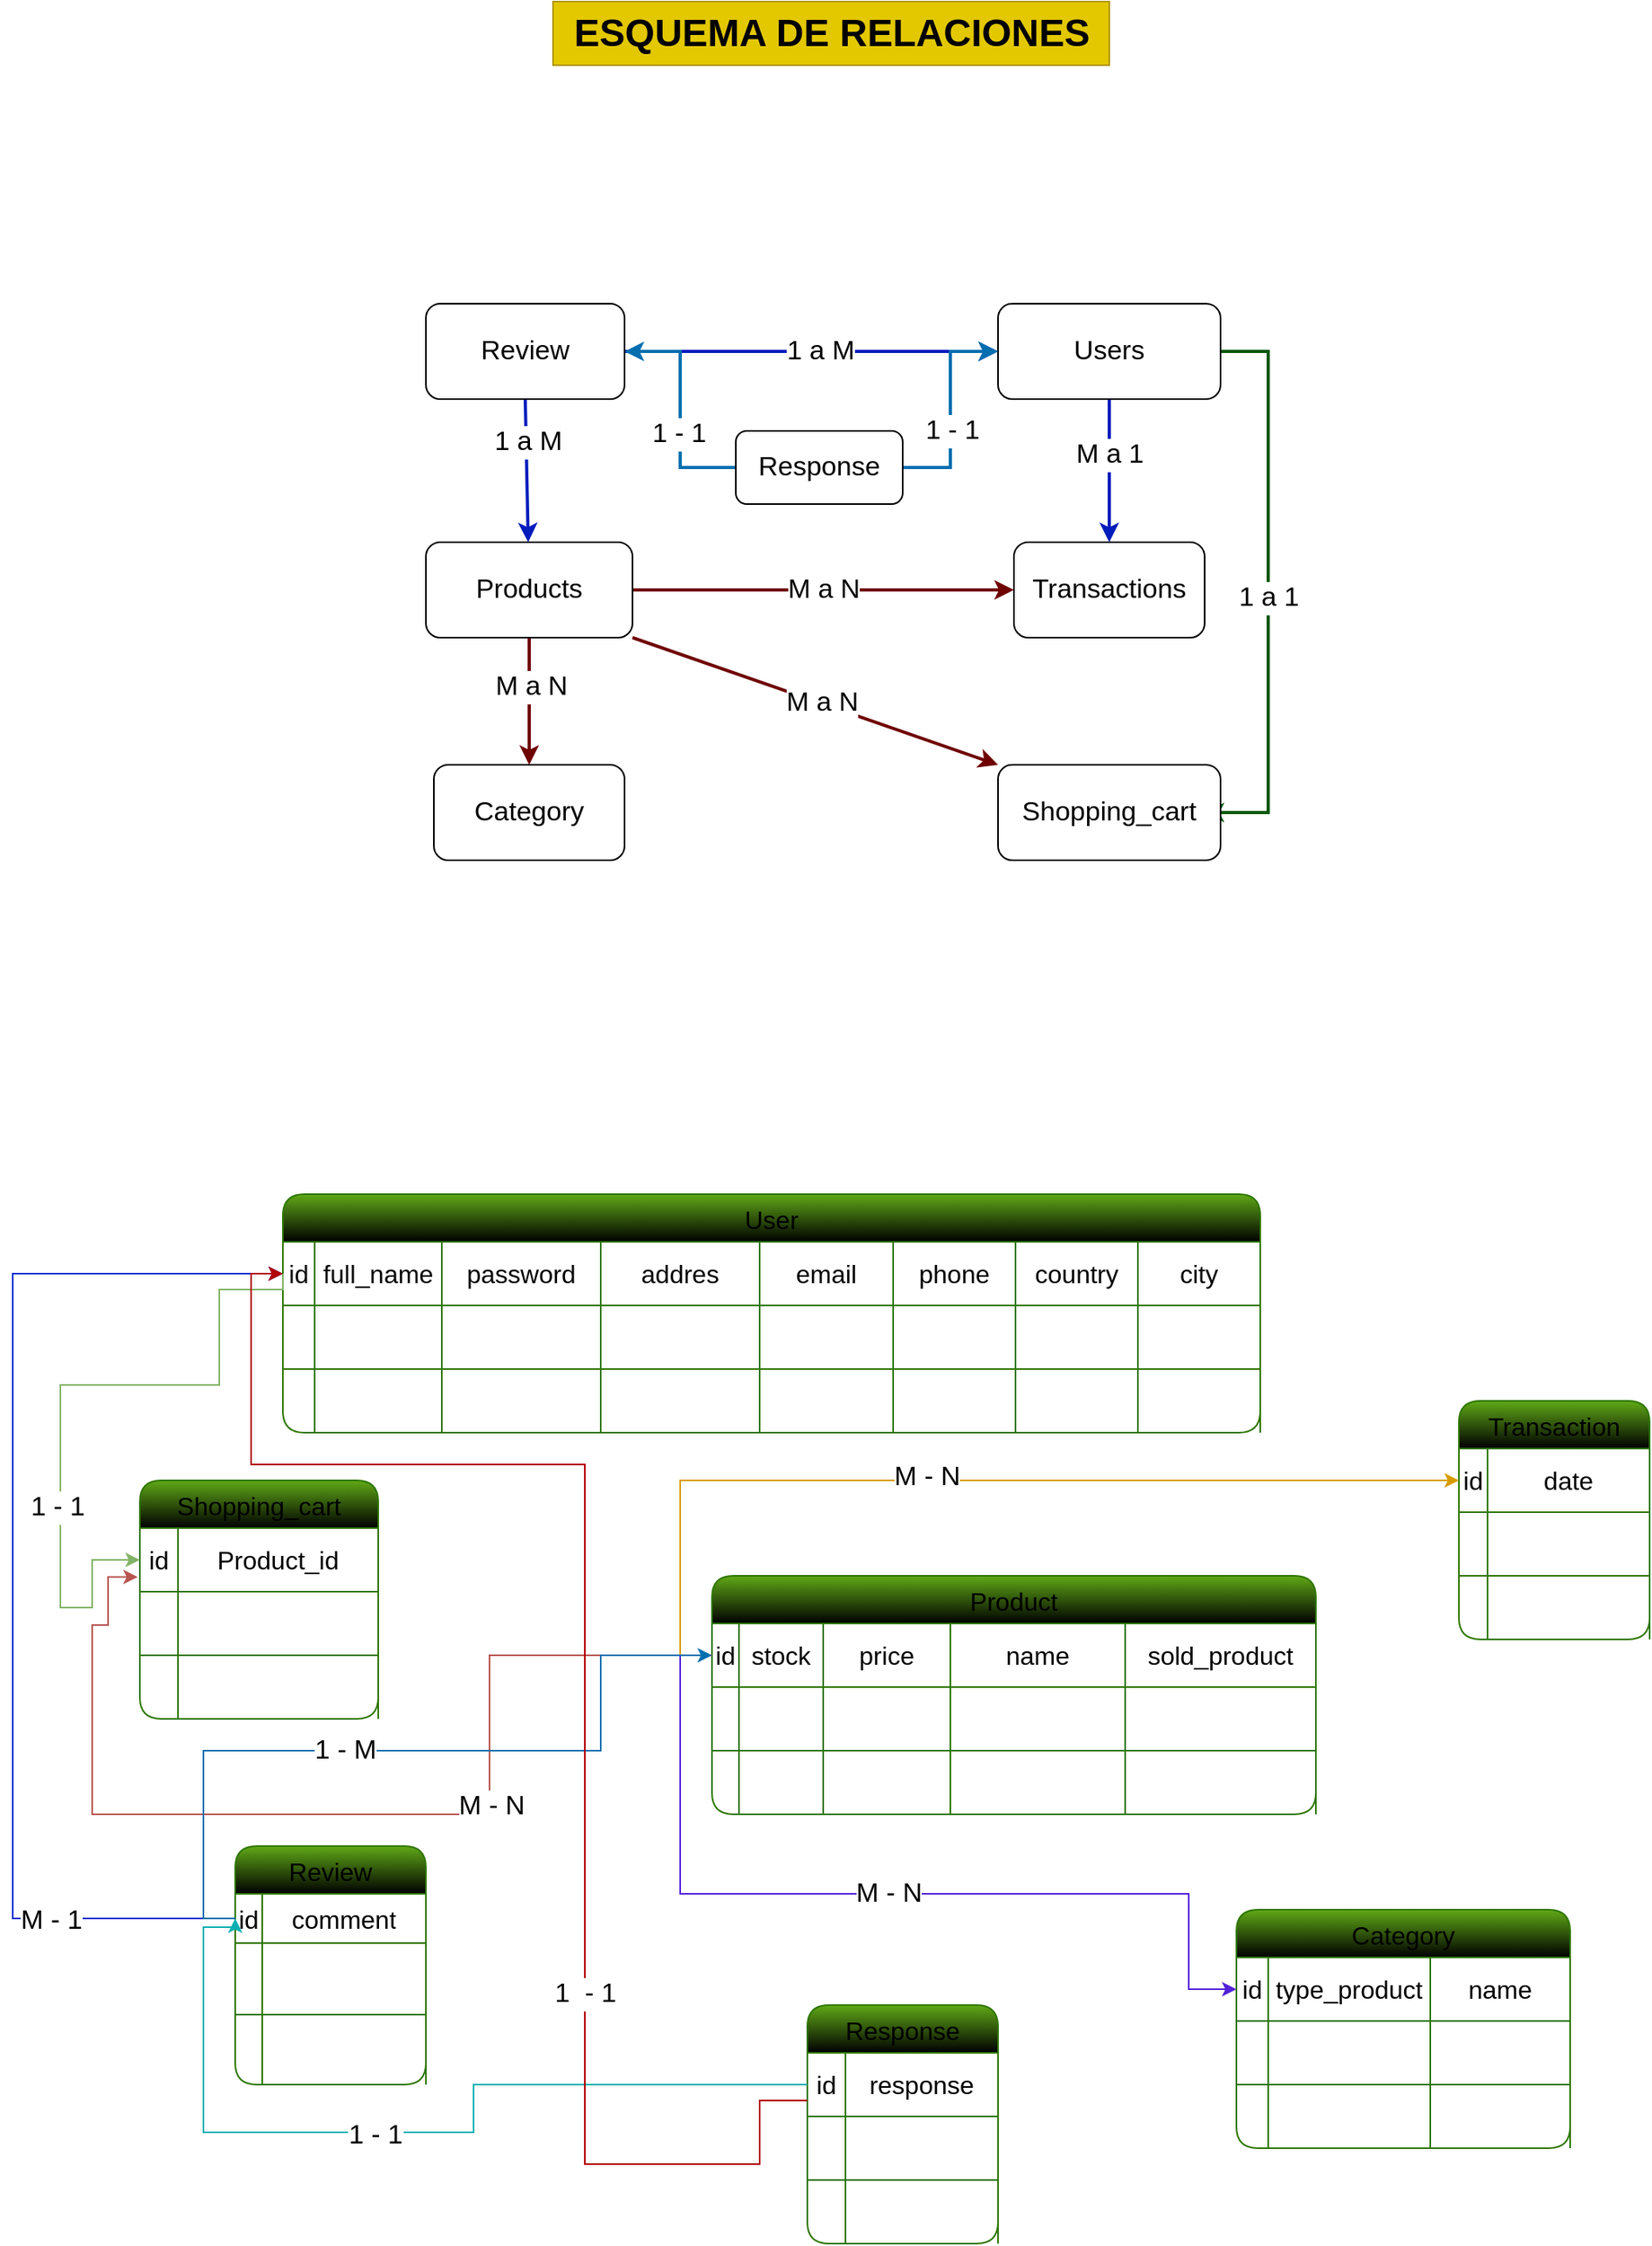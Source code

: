 <mxfile version="21.1.2" type="device">
  <diagram name="Página-1" id="8CF0Q0QWtExZTX1O9rfW">
    <mxGraphModel dx="1270" dy="1753" grid="1" gridSize="10" guides="1" tooltips="1" connect="1" arrows="1" fold="1" page="1" pageScale="1" pageWidth="1169" pageHeight="827" background="none" math="0" shadow="0">
      <root>
        <mxCell id="0" />
        <mxCell id="1" parent="0" />
        <mxCell id="qQ7JCVqUa35sdPKx2-S9-79" value="User" style="shape=table;startSize=30;container=1;collapsible=0;childLayout=tableLayout;strokeColor=#2D7600;fontSize=16;fillColor=#60a917;fontColor=#000000;gradientColor=default;rounded=1;" parent="1" vertex="1">
          <mxGeometry x="230" y="50" width="615" height="150" as="geometry" />
        </mxCell>
        <mxCell id="qQ7JCVqUa35sdPKx2-S9-80" value="" style="shape=tableRow;horizontal=0;startSize=0;swimlaneHead=0;swimlaneBody=0;strokeColor=inherit;top=0;left=0;bottom=0;right=0;collapsible=0;dropTarget=0;fillColor=none;points=[[0,0.5],[1,0.5]];portConstraint=eastwest;fontSize=16;" parent="qQ7JCVqUa35sdPKx2-S9-79" vertex="1">
          <mxGeometry y="30" width="615" height="40" as="geometry" />
        </mxCell>
        <mxCell id="707W7tSX6y3eDis5Wxwx-43" value="id" style="shape=partialRectangle;html=1;whiteSpace=wrap;connectable=0;strokeColor=inherit;overflow=hidden;fillColor=none;top=0;left=0;bottom=0;right=0;pointerEvents=1;fontSize=16;" parent="qQ7JCVqUa35sdPKx2-S9-80" vertex="1">
          <mxGeometry width="20" height="40" as="geometry">
            <mxRectangle width="20" height="40" as="alternateBounds" />
          </mxGeometry>
        </mxCell>
        <mxCell id="qQ7JCVqUa35sdPKx2-S9-81" value="full_name" style="shape=partialRectangle;html=1;whiteSpace=wrap;connectable=0;strokeColor=inherit;overflow=hidden;fillColor=none;top=0;left=0;bottom=0;right=0;pointerEvents=1;fontSize=16;" parent="qQ7JCVqUa35sdPKx2-S9-80" vertex="1">
          <mxGeometry x="20" width="80" height="40" as="geometry">
            <mxRectangle width="80" height="40" as="alternateBounds" />
          </mxGeometry>
        </mxCell>
        <mxCell id="qQ7JCVqUa35sdPKx2-S9-82" value="password" style="shape=partialRectangle;html=1;whiteSpace=wrap;connectable=0;strokeColor=inherit;overflow=hidden;fillColor=none;top=0;left=0;bottom=0;right=0;pointerEvents=1;fontSize=16;" parent="qQ7JCVqUa35sdPKx2-S9-80" vertex="1">
          <mxGeometry x="100" width="100" height="40" as="geometry">
            <mxRectangle width="100" height="40" as="alternateBounds" />
          </mxGeometry>
        </mxCell>
        <mxCell id="qQ7JCVqUa35sdPKx2-S9-83" value="addres" style="shape=partialRectangle;html=1;whiteSpace=wrap;connectable=0;strokeColor=inherit;overflow=hidden;fillColor=none;top=0;left=0;bottom=0;right=0;pointerEvents=1;fontSize=16;" parent="qQ7JCVqUa35sdPKx2-S9-80" vertex="1">
          <mxGeometry x="200" width="100" height="40" as="geometry">
            <mxRectangle width="100" height="40" as="alternateBounds" />
          </mxGeometry>
        </mxCell>
        <mxCell id="qQ7JCVqUa35sdPKx2-S9-92" value="email" style="shape=partialRectangle;html=1;whiteSpace=wrap;connectable=0;strokeColor=inherit;overflow=hidden;fillColor=none;top=0;left=0;bottom=0;right=0;pointerEvents=1;fontSize=16;" parent="qQ7JCVqUa35sdPKx2-S9-80" vertex="1">
          <mxGeometry x="300" width="84" height="40" as="geometry">
            <mxRectangle width="84" height="40" as="alternateBounds" />
          </mxGeometry>
        </mxCell>
        <mxCell id="qQ7JCVqUa35sdPKx2-S9-95" value="phone" style="shape=partialRectangle;html=1;whiteSpace=wrap;connectable=0;strokeColor=inherit;overflow=hidden;fillColor=none;top=0;left=0;bottom=0;right=0;pointerEvents=1;fontSize=16;" parent="qQ7JCVqUa35sdPKx2-S9-80" vertex="1">
          <mxGeometry x="384" width="77" height="40" as="geometry">
            <mxRectangle width="77" height="40" as="alternateBounds" />
          </mxGeometry>
        </mxCell>
        <mxCell id="JTOW6ajnWpaqHKfrbv2t-49" value="country" style="shape=partialRectangle;html=1;whiteSpace=wrap;connectable=0;strokeColor=inherit;overflow=hidden;fillColor=none;top=0;left=0;bottom=0;right=0;pointerEvents=1;fontSize=16;" parent="qQ7JCVqUa35sdPKx2-S9-80" vertex="1">
          <mxGeometry x="461" width="77" height="40" as="geometry">
            <mxRectangle width="77" height="40" as="alternateBounds" />
          </mxGeometry>
        </mxCell>
        <mxCell id="JTOW6ajnWpaqHKfrbv2t-55" value="city" style="shape=partialRectangle;html=1;whiteSpace=wrap;connectable=0;strokeColor=inherit;overflow=hidden;fillColor=none;top=0;left=0;bottom=0;right=0;pointerEvents=1;fontSize=16;" parent="qQ7JCVqUa35sdPKx2-S9-80" vertex="1">
          <mxGeometry x="538" width="77" height="40" as="geometry">
            <mxRectangle width="77" height="40" as="alternateBounds" />
          </mxGeometry>
        </mxCell>
        <mxCell id="qQ7JCVqUa35sdPKx2-S9-84" value="" style="shape=tableRow;horizontal=0;startSize=0;swimlaneHead=0;swimlaneBody=0;strokeColor=inherit;top=0;left=0;bottom=0;right=0;collapsible=0;dropTarget=0;fillColor=none;points=[[0,0.5],[1,0.5]];portConstraint=eastwest;fontSize=16;" parent="qQ7JCVqUa35sdPKx2-S9-79" vertex="1">
          <mxGeometry y="70" width="615" height="40" as="geometry" />
        </mxCell>
        <mxCell id="707W7tSX6y3eDis5Wxwx-44" style="shape=partialRectangle;html=1;whiteSpace=wrap;connectable=0;strokeColor=inherit;overflow=hidden;fillColor=none;top=0;left=0;bottom=0;right=0;pointerEvents=1;fontSize=16;" parent="qQ7JCVqUa35sdPKx2-S9-84" vertex="1">
          <mxGeometry width="20" height="40" as="geometry">
            <mxRectangle width="20" height="40" as="alternateBounds" />
          </mxGeometry>
        </mxCell>
        <mxCell id="qQ7JCVqUa35sdPKx2-S9-85" value="" style="shape=partialRectangle;html=1;whiteSpace=wrap;connectable=0;strokeColor=inherit;overflow=hidden;fillColor=none;top=0;left=0;bottom=0;right=0;pointerEvents=1;fontSize=16;" parent="qQ7JCVqUa35sdPKx2-S9-84" vertex="1">
          <mxGeometry x="20" width="80" height="40" as="geometry">
            <mxRectangle width="80" height="40" as="alternateBounds" />
          </mxGeometry>
        </mxCell>
        <mxCell id="qQ7JCVqUa35sdPKx2-S9-86" value="" style="shape=partialRectangle;html=1;whiteSpace=wrap;connectable=0;strokeColor=inherit;overflow=hidden;fillColor=none;top=0;left=0;bottom=0;right=0;pointerEvents=1;fontSize=16;" parent="qQ7JCVqUa35sdPKx2-S9-84" vertex="1">
          <mxGeometry x="100" width="100" height="40" as="geometry">
            <mxRectangle width="100" height="40" as="alternateBounds" />
          </mxGeometry>
        </mxCell>
        <mxCell id="qQ7JCVqUa35sdPKx2-S9-87" value="" style="shape=partialRectangle;html=1;whiteSpace=wrap;connectable=0;strokeColor=inherit;overflow=hidden;fillColor=none;top=0;left=0;bottom=0;right=0;pointerEvents=1;fontSize=16;" parent="qQ7JCVqUa35sdPKx2-S9-84" vertex="1">
          <mxGeometry x="200" width="100" height="40" as="geometry">
            <mxRectangle width="100" height="40" as="alternateBounds" />
          </mxGeometry>
        </mxCell>
        <mxCell id="qQ7JCVqUa35sdPKx2-S9-93" style="shape=partialRectangle;html=1;whiteSpace=wrap;connectable=0;strokeColor=inherit;overflow=hidden;fillColor=none;top=0;left=0;bottom=0;right=0;pointerEvents=1;fontSize=16;" parent="qQ7JCVqUa35sdPKx2-S9-84" vertex="1">
          <mxGeometry x="300" width="84" height="40" as="geometry">
            <mxRectangle width="84" height="40" as="alternateBounds" />
          </mxGeometry>
        </mxCell>
        <mxCell id="qQ7JCVqUa35sdPKx2-S9-96" style="shape=partialRectangle;html=1;whiteSpace=wrap;connectable=0;strokeColor=inherit;overflow=hidden;fillColor=none;top=0;left=0;bottom=0;right=0;pointerEvents=1;fontSize=16;" parent="qQ7JCVqUa35sdPKx2-S9-84" vertex="1">
          <mxGeometry x="384" width="77" height="40" as="geometry">
            <mxRectangle width="77" height="40" as="alternateBounds" />
          </mxGeometry>
        </mxCell>
        <mxCell id="JTOW6ajnWpaqHKfrbv2t-50" style="shape=partialRectangle;html=1;whiteSpace=wrap;connectable=0;strokeColor=inherit;overflow=hidden;fillColor=none;top=0;left=0;bottom=0;right=0;pointerEvents=1;fontSize=16;" parent="qQ7JCVqUa35sdPKx2-S9-84" vertex="1">
          <mxGeometry x="461" width="77" height="40" as="geometry">
            <mxRectangle width="77" height="40" as="alternateBounds" />
          </mxGeometry>
        </mxCell>
        <mxCell id="JTOW6ajnWpaqHKfrbv2t-56" style="shape=partialRectangle;html=1;whiteSpace=wrap;connectable=0;strokeColor=inherit;overflow=hidden;fillColor=none;top=0;left=0;bottom=0;right=0;pointerEvents=1;fontSize=16;" parent="qQ7JCVqUa35sdPKx2-S9-84" vertex="1">
          <mxGeometry x="538" width="77" height="40" as="geometry">
            <mxRectangle width="77" height="40" as="alternateBounds" />
          </mxGeometry>
        </mxCell>
        <mxCell id="qQ7JCVqUa35sdPKx2-S9-88" value="" style="shape=tableRow;horizontal=0;startSize=0;swimlaneHead=0;swimlaneBody=0;strokeColor=inherit;top=0;left=0;bottom=0;right=0;collapsible=0;dropTarget=0;fillColor=none;points=[[0,0.5],[1,0.5]];portConstraint=eastwest;fontSize=16;" parent="qQ7JCVqUa35sdPKx2-S9-79" vertex="1">
          <mxGeometry y="110" width="615" height="40" as="geometry" />
        </mxCell>
        <mxCell id="707W7tSX6y3eDis5Wxwx-45" style="shape=partialRectangle;html=1;whiteSpace=wrap;connectable=0;strokeColor=inherit;overflow=hidden;fillColor=none;top=0;left=0;bottom=0;right=0;pointerEvents=1;fontSize=16;" parent="qQ7JCVqUa35sdPKx2-S9-88" vertex="1">
          <mxGeometry width="20" height="40" as="geometry">
            <mxRectangle width="20" height="40" as="alternateBounds" />
          </mxGeometry>
        </mxCell>
        <mxCell id="qQ7JCVqUa35sdPKx2-S9-89" value="" style="shape=partialRectangle;html=1;whiteSpace=wrap;connectable=0;strokeColor=inherit;overflow=hidden;fillColor=none;top=0;left=0;bottom=0;right=0;pointerEvents=1;fontSize=16;" parent="qQ7JCVqUa35sdPKx2-S9-88" vertex="1">
          <mxGeometry x="20" width="80" height="40" as="geometry">
            <mxRectangle width="80" height="40" as="alternateBounds" />
          </mxGeometry>
        </mxCell>
        <mxCell id="qQ7JCVqUa35sdPKx2-S9-90" value="" style="shape=partialRectangle;html=1;whiteSpace=wrap;connectable=0;strokeColor=inherit;overflow=hidden;fillColor=none;top=0;left=0;bottom=0;right=0;pointerEvents=1;fontSize=16;" parent="qQ7JCVqUa35sdPKx2-S9-88" vertex="1">
          <mxGeometry x="100" width="100" height="40" as="geometry">
            <mxRectangle width="100" height="40" as="alternateBounds" />
          </mxGeometry>
        </mxCell>
        <mxCell id="qQ7JCVqUa35sdPKx2-S9-91" value="" style="shape=partialRectangle;html=1;whiteSpace=wrap;connectable=0;strokeColor=inherit;overflow=hidden;fillColor=none;top=0;left=0;bottom=0;right=0;pointerEvents=1;fontSize=16;" parent="qQ7JCVqUa35sdPKx2-S9-88" vertex="1">
          <mxGeometry x="200" width="100" height="40" as="geometry">
            <mxRectangle width="100" height="40" as="alternateBounds" />
          </mxGeometry>
        </mxCell>
        <mxCell id="qQ7JCVqUa35sdPKx2-S9-94" style="shape=partialRectangle;html=1;whiteSpace=wrap;connectable=0;strokeColor=inherit;overflow=hidden;fillColor=none;top=0;left=0;bottom=0;right=0;pointerEvents=1;fontSize=16;" parent="qQ7JCVqUa35sdPKx2-S9-88" vertex="1">
          <mxGeometry x="300" width="84" height="40" as="geometry">
            <mxRectangle width="84" height="40" as="alternateBounds" />
          </mxGeometry>
        </mxCell>
        <mxCell id="qQ7JCVqUa35sdPKx2-S9-97" style="shape=partialRectangle;html=1;whiteSpace=wrap;connectable=0;strokeColor=inherit;overflow=hidden;fillColor=none;top=0;left=0;bottom=0;right=0;pointerEvents=1;fontSize=16;" parent="qQ7JCVqUa35sdPKx2-S9-88" vertex="1">
          <mxGeometry x="384" width="77" height="40" as="geometry">
            <mxRectangle width="77" height="40" as="alternateBounds" />
          </mxGeometry>
        </mxCell>
        <mxCell id="JTOW6ajnWpaqHKfrbv2t-51" style="shape=partialRectangle;html=1;whiteSpace=wrap;connectable=0;strokeColor=inherit;overflow=hidden;fillColor=none;top=0;left=0;bottom=0;right=0;pointerEvents=1;fontSize=16;" parent="qQ7JCVqUa35sdPKx2-S9-88" vertex="1">
          <mxGeometry x="461" width="77" height="40" as="geometry">
            <mxRectangle width="77" height="40" as="alternateBounds" />
          </mxGeometry>
        </mxCell>
        <mxCell id="JTOW6ajnWpaqHKfrbv2t-57" style="shape=partialRectangle;html=1;whiteSpace=wrap;connectable=0;strokeColor=inherit;overflow=hidden;fillColor=none;top=0;left=0;bottom=0;right=0;pointerEvents=1;fontSize=16;" parent="qQ7JCVqUa35sdPKx2-S9-88" vertex="1">
          <mxGeometry x="538" width="77" height="40" as="geometry">
            <mxRectangle width="77" height="40" as="alternateBounds" />
          </mxGeometry>
        </mxCell>
        <mxCell id="qQ7JCVqUa35sdPKx2-S9-114" value="" style="whiteSpace=wrap;html=1;" parent="qQ7JCVqUa35sdPKx2-S9-88" vertex="1">
          <mxGeometry x="615" height="40" as="geometry">
            <mxRectangle width="NaN" height="40" as="alternateBounds" />
          </mxGeometry>
        </mxCell>
        <mxCell id="PAi8oHcWn7Akl2B9511x-67" value="Product" style="shape=table;startSize=30;container=1;collapsible=0;childLayout=tableLayout;strokeColor=#2D7600;fontSize=16;fillColor=#60a917;fontColor=#000000;rounded=1;gradientColor=default;" parent="1" vertex="1">
          <mxGeometry x="500" y="290" width="380" height="150" as="geometry" />
        </mxCell>
        <mxCell id="PAi8oHcWn7Akl2B9511x-68" value="" style="shape=tableRow;horizontal=0;startSize=0;swimlaneHead=0;swimlaneBody=0;strokeColor=inherit;top=0;left=0;bottom=0;right=0;collapsible=0;dropTarget=0;fillColor=none;points=[[0,0.5],[1,0.5]];portConstraint=eastwest;fontSize=16;" parent="PAi8oHcWn7Akl2B9511x-67" vertex="1">
          <mxGeometry y="30" width="380" height="40" as="geometry" />
        </mxCell>
        <mxCell id="707W7tSX6y3eDis5Wxwx-46" value="id" style="shape=partialRectangle;html=1;whiteSpace=wrap;connectable=0;strokeColor=inherit;overflow=hidden;fillColor=none;top=0;left=0;bottom=0;right=0;pointerEvents=1;fontSize=16;" parent="PAi8oHcWn7Akl2B9511x-68" vertex="1">
          <mxGeometry width="17" height="40" as="geometry">
            <mxRectangle width="17" height="40" as="alternateBounds" />
          </mxGeometry>
        </mxCell>
        <mxCell id="PAi8oHcWn7Akl2B9511x-69" value="stock" style="shape=partialRectangle;html=1;whiteSpace=wrap;connectable=0;strokeColor=inherit;overflow=hidden;fillColor=none;top=0;left=0;bottom=0;right=0;pointerEvents=1;fontSize=16;" parent="PAi8oHcWn7Akl2B9511x-68" vertex="1">
          <mxGeometry x="17" width="53" height="40" as="geometry">
            <mxRectangle width="53" height="40" as="alternateBounds" />
          </mxGeometry>
        </mxCell>
        <mxCell id="PAi8oHcWn7Akl2B9511x-70" value="price" style="shape=partialRectangle;html=1;whiteSpace=wrap;connectable=0;strokeColor=inherit;overflow=hidden;fillColor=none;top=0;left=0;bottom=0;right=0;pointerEvents=1;fontSize=16;" parent="PAi8oHcWn7Akl2B9511x-68" vertex="1">
          <mxGeometry x="70" width="80" height="40" as="geometry">
            <mxRectangle width="80" height="40" as="alternateBounds" />
          </mxGeometry>
        </mxCell>
        <mxCell id="TH6USXf8SKWJXuh6fSLS-1" value="name" style="shape=partialRectangle;html=1;whiteSpace=wrap;connectable=0;strokeColor=inherit;overflow=hidden;fillColor=none;top=0;left=0;bottom=0;right=0;pointerEvents=1;fontSize=16;" parent="PAi8oHcWn7Akl2B9511x-68" vertex="1">
          <mxGeometry x="150" width="110" height="40" as="geometry">
            <mxRectangle width="110" height="40" as="alternateBounds" />
          </mxGeometry>
        </mxCell>
        <mxCell id="xy2coRwceMidqn5IuNq7-7" value="sold_product" style="shape=partialRectangle;html=1;whiteSpace=wrap;connectable=0;strokeColor=inherit;overflow=hidden;fillColor=none;top=0;left=0;bottom=0;right=0;pointerEvents=1;fontSize=16;" parent="PAi8oHcWn7Akl2B9511x-68" vertex="1">
          <mxGeometry x="260" width="120" height="40" as="geometry">
            <mxRectangle width="120" height="40" as="alternateBounds" />
          </mxGeometry>
        </mxCell>
        <mxCell id="PAi8oHcWn7Akl2B9511x-74" value="" style="shape=tableRow;horizontal=0;startSize=0;swimlaneHead=0;swimlaneBody=0;strokeColor=inherit;top=0;left=0;bottom=0;right=0;collapsible=0;dropTarget=0;fillColor=none;points=[[0,0.5],[1,0.5]];portConstraint=eastwest;fontSize=16;" parent="PAi8oHcWn7Akl2B9511x-67" vertex="1">
          <mxGeometry y="70" width="380" height="40" as="geometry" />
        </mxCell>
        <mxCell id="707W7tSX6y3eDis5Wxwx-47" style="shape=partialRectangle;html=1;whiteSpace=wrap;connectable=0;strokeColor=inherit;overflow=hidden;fillColor=none;top=0;left=0;bottom=0;right=0;pointerEvents=1;fontSize=16;" parent="PAi8oHcWn7Akl2B9511x-74" vertex="1">
          <mxGeometry width="17" height="40" as="geometry">
            <mxRectangle width="17" height="40" as="alternateBounds" />
          </mxGeometry>
        </mxCell>
        <mxCell id="PAi8oHcWn7Akl2B9511x-75" value="" style="shape=partialRectangle;html=1;whiteSpace=wrap;connectable=0;strokeColor=inherit;overflow=hidden;fillColor=none;top=0;left=0;bottom=0;right=0;pointerEvents=1;fontSize=16;" parent="PAi8oHcWn7Akl2B9511x-74" vertex="1">
          <mxGeometry x="17" width="53" height="40" as="geometry">
            <mxRectangle width="53" height="40" as="alternateBounds" />
          </mxGeometry>
        </mxCell>
        <mxCell id="PAi8oHcWn7Akl2B9511x-76" value="" style="shape=partialRectangle;html=1;whiteSpace=wrap;connectable=0;strokeColor=inherit;overflow=hidden;fillColor=none;top=0;left=0;bottom=0;right=0;pointerEvents=1;fontSize=16;" parent="PAi8oHcWn7Akl2B9511x-74" vertex="1">
          <mxGeometry x="70" width="80" height="40" as="geometry">
            <mxRectangle width="80" height="40" as="alternateBounds" />
          </mxGeometry>
        </mxCell>
        <mxCell id="TH6USXf8SKWJXuh6fSLS-2" style="shape=partialRectangle;html=1;whiteSpace=wrap;connectable=0;strokeColor=inherit;overflow=hidden;fillColor=none;top=0;left=0;bottom=0;right=0;pointerEvents=1;fontSize=16;" parent="PAi8oHcWn7Akl2B9511x-74" vertex="1">
          <mxGeometry x="150" width="110" height="40" as="geometry">
            <mxRectangle width="110" height="40" as="alternateBounds" />
          </mxGeometry>
        </mxCell>
        <mxCell id="xy2coRwceMidqn5IuNq7-8" style="shape=partialRectangle;html=1;whiteSpace=wrap;connectable=0;strokeColor=inherit;overflow=hidden;fillColor=none;top=0;left=0;bottom=0;right=0;pointerEvents=1;fontSize=16;" parent="PAi8oHcWn7Akl2B9511x-74" vertex="1">
          <mxGeometry x="260" width="120" height="40" as="geometry">
            <mxRectangle width="120" height="40" as="alternateBounds" />
          </mxGeometry>
        </mxCell>
        <mxCell id="PAi8oHcWn7Akl2B9511x-80" value="" style="shape=tableRow;horizontal=0;startSize=0;swimlaneHead=0;swimlaneBody=0;strokeColor=inherit;top=0;left=0;bottom=0;right=0;collapsible=0;dropTarget=0;fillColor=none;points=[[0,0.5],[1,0.5]];portConstraint=eastwest;fontSize=16;" parent="PAi8oHcWn7Akl2B9511x-67" vertex="1">
          <mxGeometry y="110" width="380" height="40" as="geometry" />
        </mxCell>
        <mxCell id="707W7tSX6y3eDis5Wxwx-48" style="shape=partialRectangle;html=1;whiteSpace=wrap;connectable=0;strokeColor=inherit;overflow=hidden;fillColor=none;top=0;left=0;bottom=0;right=0;pointerEvents=1;fontSize=16;" parent="PAi8oHcWn7Akl2B9511x-80" vertex="1">
          <mxGeometry width="17" height="40" as="geometry">
            <mxRectangle width="17" height="40" as="alternateBounds" />
          </mxGeometry>
        </mxCell>
        <mxCell id="PAi8oHcWn7Akl2B9511x-81" value="" style="shape=partialRectangle;html=1;whiteSpace=wrap;connectable=0;strokeColor=inherit;overflow=hidden;fillColor=none;top=0;left=0;bottom=0;right=0;pointerEvents=1;fontSize=16;" parent="PAi8oHcWn7Akl2B9511x-80" vertex="1">
          <mxGeometry x="17" width="53" height="40" as="geometry">
            <mxRectangle width="53" height="40" as="alternateBounds" />
          </mxGeometry>
        </mxCell>
        <mxCell id="PAi8oHcWn7Akl2B9511x-82" value="" style="shape=partialRectangle;html=1;whiteSpace=wrap;connectable=0;strokeColor=inherit;overflow=hidden;fillColor=none;top=0;left=0;bottom=0;right=0;pointerEvents=1;fontSize=16;" parent="PAi8oHcWn7Akl2B9511x-80" vertex="1">
          <mxGeometry x="70" width="80" height="40" as="geometry">
            <mxRectangle width="80" height="40" as="alternateBounds" />
          </mxGeometry>
        </mxCell>
        <mxCell id="TH6USXf8SKWJXuh6fSLS-3" style="shape=partialRectangle;html=1;whiteSpace=wrap;connectable=0;strokeColor=inherit;overflow=hidden;fillColor=none;top=0;left=0;bottom=0;right=0;pointerEvents=1;fontSize=16;" parent="PAi8oHcWn7Akl2B9511x-80" vertex="1">
          <mxGeometry x="150" width="110" height="40" as="geometry">
            <mxRectangle width="110" height="40" as="alternateBounds" />
          </mxGeometry>
        </mxCell>
        <mxCell id="xy2coRwceMidqn5IuNq7-9" style="shape=partialRectangle;html=1;whiteSpace=wrap;connectable=0;strokeColor=inherit;overflow=hidden;fillColor=none;top=0;left=0;bottom=0;right=0;pointerEvents=1;fontSize=16;" parent="PAi8oHcWn7Akl2B9511x-80" vertex="1">
          <mxGeometry x="260" width="120" height="40" as="geometry">
            <mxRectangle width="120" height="40" as="alternateBounds" />
          </mxGeometry>
        </mxCell>
        <mxCell id="PAi8oHcWn7Akl2B9511x-86" value="" style="whiteSpace=wrap;html=1;" parent="PAi8oHcWn7Akl2B9511x-80" vertex="1">
          <mxGeometry x="380" height="40" as="geometry">
            <mxRectangle width="NaN" height="40" as="alternateBounds" />
          </mxGeometry>
        </mxCell>
        <mxCell id="PAi8oHcWn7Akl2B9511x-87" value="Category" style="shape=table;startSize=30;container=1;collapsible=0;childLayout=tableLayout;strokeColor=#2D7600;fontSize=16;fillColor=#60a917;fontColor=#000000;rounded=1;gradientColor=default;" parent="1" vertex="1">
          <mxGeometry x="830" y="500" width="210" height="150" as="geometry" />
        </mxCell>
        <mxCell id="PAi8oHcWn7Akl2B9511x-88" value="" style="shape=tableRow;horizontal=0;startSize=0;swimlaneHead=0;swimlaneBody=0;strokeColor=inherit;top=0;left=0;bottom=0;right=0;collapsible=0;dropTarget=0;fillColor=none;points=[[0,0.5],[1,0.5]];portConstraint=eastwest;fontSize=16;" parent="PAi8oHcWn7Akl2B9511x-87" vertex="1">
          <mxGeometry y="30" width="210" height="40" as="geometry" />
        </mxCell>
        <mxCell id="707W7tSX6y3eDis5Wxwx-49" value="id" style="shape=partialRectangle;html=1;whiteSpace=wrap;connectable=0;strokeColor=inherit;overflow=hidden;fillColor=none;top=0;left=0;bottom=0;right=0;pointerEvents=1;fontSize=16;" parent="PAi8oHcWn7Akl2B9511x-88" vertex="1">
          <mxGeometry width="20" height="40" as="geometry">
            <mxRectangle width="20" height="40" as="alternateBounds" />
          </mxGeometry>
        </mxCell>
        <mxCell id="PAi8oHcWn7Akl2B9511x-89" value="type_product" style="shape=partialRectangle;html=1;whiteSpace=wrap;connectable=0;strokeColor=inherit;overflow=hidden;fillColor=none;top=0;left=0;bottom=0;right=0;pointerEvents=1;fontSize=16;" parent="PAi8oHcWn7Akl2B9511x-88" vertex="1">
          <mxGeometry x="20" width="102" height="40" as="geometry">
            <mxRectangle width="102" height="40" as="alternateBounds" />
          </mxGeometry>
        </mxCell>
        <mxCell id="PAi8oHcWn7Akl2B9511x-90" value="name" style="shape=partialRectangle;html=1;whiteSpace=wrap;connectable=0;strokeColor=inherit;overflow=hidden;fillColor=none;top=0;left=0;bottom=0;right=0;pointerEvents=1;fontSize=16;" parent="PAi8oHcWn7Akl2B9511x-88" vertex="1">
          <mxGeometry x="122" width="88" height="40" as="geometry">
            <mxRectangle width="88" height="40" as="alternateBounds" />
          </mxGeometry>
        </mxCell>
        <mxCell id="PAi8oHcWn7Akl2B9511x-91" value="" style="shape=tableRow;horizontal=0;startSize=0;swimlaneHead=0;swimlaneBody=0;strokeColor=inherit;top=0;left=0;bottom=0;right=0;collapsible=0;dropTarget=0;fillColor=none;points=[[0,0.5],[1,0.5]];portConstraint=eastwest;fontSize=16;" parent="PAi8oHcWn7Akl2B9511x-87" vertex="1">
          <mxGeometry y="70" width="210" height="40" as="geometry" />
        </mxCell>
        <mxCell id="707W7tSX6y3eDis5Wxwx-50" style="shape=partialRectangle;html=1;whiteSpace=wrap;connectable=0;strokeColor=inherit;overflow=hidden;fillColor=none;top=0;left=0;bottom=0;right=0;pointerEvents=1;fontSize=16;" parent="PAi8oHcWn7Akl2B9511x-91" vertex="1">
          <mxGeometry width="20" height="40" as="geometry">
            <mxRectangle width="20" height="40" as="alternateBounds" />
          </mxGeometry>
        </mxCell>
        <mxCell id="PAi8oHcWn7Akl2B9511x-92" value="" style="shape=partialRectangle;html=1;whiteSpace=wrap;connectable=0;strokeColor=inherit;overflow=hidden;fillColor=none;top=0;left=0;bottom=0;right=0;pointerEvents=1;fontSize=16;" parent="PAi8oHcWn7Akl2B9511x-91" vertex="1">
          <mxGeometry x="20" width="102" height="40" as="geometry">
            <mxRectangle width="102" height="40" as="alternateBounds" />
          </mxGeometry>
        </mxCell>
        <mxCell id="PAi8oHcWn7Akl2B9511x-93" value="" style="shape=partialRectangle;html=1;whiteSpace=wrap;connectable=0;strokeColor=inherit;overflow=hidden;fillColor=none;top=0;left=0;bottom=0;right=0;pointerEvents=1;fontSize=16;" parent="PAi8oHcWn7Akl2B9511x-91" vertex="1">
          <mxGeometry x="122" width="88" height="40" as="geometry">
            <mxRectangle width="88" height="40" as="alternateBounds" />
          </mxGeometry>
        </mxCell>
        <mxCell id="PAi8oHcWn7Akl2B9511x-94" value="" style="shape=tableRow;horizontal=0;startSize=0;swimlaneHead=0;swimlaneBody=0;strokeColor=inherit;top=0;left=0;bottom=0;right=0;collapsible=0;dropTarget=0;fillColor=none;points=[[0,0.5],[1,0.5]];portConstraint=eastwest;fontSize=16;" parent="PAi8oHcWn7Akl2B9511x-87" vertex="1">
          <mxGeometry y="110" width="210" height="40" as="geometry" />
        </mxCell>
        <mxCell id="707W7tSX6y3eDis5Wxwx-51" style="shape=partialRectangle;html=1;whiteSpace=wrap;connectable=0;strokeColor=inherit;overflow=hidden;fillColor=none;top=0;left=0;bottom=0;right=0;pointerEvents=1;fontSize=16;" parent="PAi8oHcWn7Akl2B9511x-94" vertex="1">
          <mxGeometry width="20" height="40" as="geometry">
            <mxRectangle width="20" height="40" as="alternateBounds" />
          </mxGeometry>
        </mxCell>
        <mxCell id="PAi8oHcWn7Akl2B9511x-95" value="" style="shape=partialRectangle;html=1;whiteSpace=wrap;connectable=0;strokeColor=inherit;overflow=hidden;fillColor=none;top=0;left=0;bottom=0;right=0;pointerEvents=1;fontSize=16;" parent="PAi8oHcWn7Akl2B9511x-94" vertex="1">
          <mxGeometry x="20" width="102" height="40" as="geometry">
            <mxRectangle width="102" height="40" as="alternateBounds" />
          </mxGeometry>
        </mxCell>
        <mxCell id="PAi8oHcWn7Akl2B9511x-96" value="" style="shape=partialRectangle;html=1;whiteSpace=wrap;connectable=0;strokeColor=inherit;overflow=hidden;fillColor=none;top=0;left=0;bottom=0;right=0;pointerEvents=1;fontSize=16;" parent="PAi8oHcWn7Akl2B9511x-94" vertex="1">
          <mxGeometry x="122" width="88" height="40" as="geometry">
            <mxRectangle width="88" height="40" as="alternateBounds" />
          </mxGeometry>
        </mxCell>
        <mxCell id="PAi8oHcWn7Akl2B9511x-97" value="" style="whiteSpace=wrap;html=1;" parent="PAi8oHcWn7Akl2B9511x-94" vertex="1">
          <mxGeometry x="210" height="40" as="geometry">
            <mxRectangle width="NaN" height="40" as="alternateBounds" />
          </mxGeometry>
        </mxCell>
        <mxCell id="PAi8oHcWn7Akl2B9511x-98" value="Shopping_cart" style="shape=table;startSize=30;container=1;collapsible=0;childLayout=tableLayout;strokeColor=#2D7600;fontSize=16;fillColor=#60a917;fontColor=#000000;rounded=1;gradientColor=default;" parent="1" vertex="1">
          <mxGeometry x="140" y="230" width="150" height="150" as="geometry" />
        </mxCell>
        <mxCell id="PAi8oHcWn7Akl2B9511x-99" value="" style="shape=tableRow;horizontal=0;startSize=0;swimlaneHead=0;swimlaneBody=0;strokeColor=inherit;top=0;left=0;bottom=0;right=0;collapsible=0;dropTarget=0;fillColor=none;points=[[0,0.5],[1,0.5]];portConstraint=eastwest;fontSize=16;" parent="PAi8oHcWn7Akl2B9511x-98" vertex="1">
          <mxGeometry y="30" width="150" height="40" as="geometry" />
        </mxCell>
        <mxCell id="707W7tSX6y3eDis5Wxwx-52" value="id" style="shape=partialRectangle;html=1;whiteSpace=wrap;connectable=0;strokeColor=inherit;overflow=hidden;fillColor=none;top=0;left=0;bottom=0;right=0;pointerEvents=1;fontSize=16;" parent="PAi8oHcWn7Akl2B9511x-99" vertex="1">
          <mxGeometry width="24" height="40" as="geometry">
            <mxRectangle width="24" height="40" as="alternateBounds" />
          </mxGeometry>
        </mxCell>
        <mxCell id="PAi8oHcWn7Akl2B9511x-100" value="Product_id" style="shape=partialRectangle;html=1;whiteSpace=wrap;connectable=0;strokeColor=inherit;overflow=hidden;fillColor=none;top=0;left=0;bottom=0;right=0;pointerEvents=1;fontSize=16;" parent="PAi8oHcWn7Akl2B9511x-99" vertex="1">
          <mxGeometry x="24" width="126" height="40" as="geometry">
            <mxRectangle width="126" height="40" as="alternateBounds" />
          </mxGeometry>
        </mxCell>
        <mxCell id="PAi8oHcWn7Akl2B9511x-102" value="" style="shape=tableRow;horizontal=0;startSize=0;swimlaneHead=0;swimlaneBody=0;strokeColor=inherit;top=0;left=0;bottom=0;right=0;collapsible=0;dropTarget=0;fillColor=none;points=[[0,0.5],[1,0.5]];portConstraint=eastwest;fontSize=16;" parent="PAi8oHcWn7Akl2B9511x-98" vertex="1">
          <mxGeometry y="70" width="150" height="40" as="geometry" />
        </mxCell>
        <mxCell id="707W7tSX6y3eDis5Wxwx-53" style="shape=partialRectangle;html=1;whiteSpace=wrap;connectable=0;strokeColor=inherit;overflow=hidden;fillColor=none;top=0;left=0;bottom=0;right=0;pointerEvents=1;fontSize=16;" parent="PAi8oHcWn7Akl2B9511x-102" vertex="1">
          <mxGeometry width="24" height="40" as="geometry">
            <mxRectangle width="24" height="40" as="alternateBounds" />
          </mxGeometry>
        </mxCell>
        <mxCell id="PAi8oHcWn7Akl2B9511x-103" value="" style="shape=partialRectangle;html=1;whiteSpace=wrap;connectable=0;strokeColor=inherit;overflow=hidden;fillColor=none;top=0;left=0;bottom=0;right=0;pointerEvents=1;fontSize=16;" parent="PAi8oHcWn7Akl2B9511x-102" vertex="1">
          <mxGeometry x="24" width="126" height="40" as="geometry">
            <mxRectangle width="126" height="40" as="alternateBounds" />
          </mxGeometry>
        </mxCell>
        <mxCell id="PAi8oHcWn7Akl2B9511x-105" value="" style="shape=tableRow;horizontal=0;startSize=0;swimlaneHead=0;swimlaneBody=0;strokeColor=inherit;top=0;left=0;bottom=0;right=0;collapsible=0;dropTarget=0;fillColor=none;points=[[0,0.5],[1,0.5]];portConstraint=eastwest;fontSize=16;" parent="PAi8oHcWn7Akl2B9511x-98" vertex="1">
          <mxGeometry y="110" width="150" height="40" as="geometry" />
        </mxCell>
        <mxCell id="707W7tSX6y3eDis5Wxwx-54" style="shape=partialRectangle;html=1;whiteSpace=wrap;connectable=0;strokeColor=inherit;overflow=hidden;fillColor=none;top=0;left=0;bottom=0;right=0;pointerEvents=1;fontSize=16;" parent="PAi8oHcWn7Akl2B9511x-105" vertex="1">
          <mxGeometry width="24" height="40" as="geometry">
            <mxRectangle width="24" height="40" as="alternateBounds" />
          </mxGeometry>
        </mxCell>
        <mxCell id="PAi8oHcWn7Akl2B9511x-106" value="" style="shape=partialRectangle;html=1;whiteSpace=wrap;connectable=0;strokeColor=inherit;overflow=hidden;fillColor=none;top=0;left=0;bottom=0;right=0;pointerEvents=1;fontSize=16;" parent="PAi8oHcWn7Akl2B9511x-105" vertex="1">
          <mxGeometry x="24" width="126" height="40" as="geometry">
            <mxRectangle width="126" height="40" as="alternateBounds" />
          </mxGeometry>
        </mxCell>
        <mxCell id="PAi8oHcWn7Akl2B9511x-108" value="" style="whiteSpace=wrap;html=1;" parent="PAi8oHcWn7Akl2B9511x-105" vertex="1">
          <mxGeometry x="150" height="40" as="geometry">
            <mxRectangle width="NaN" height="40" as="alternateBounds" />
          </mxGeometry>
        </mxCell>
        <mxCell id="E7H6Xlp2fev-B4NN_4Y5-2" style="edgeStyle=none;rounded=0;orthogonalLoop=1;jettySize=auto;html=1;exitX=0.5;exitY=1;exitDx=0;exitDy=0;fillColor=#0050ef;strokeColor=#001DBC;strokeWidth=2;" parent="1" source="E7H6Xlp2fev-B4NN_4Y5-6" target="E7H6Xlp2fev-B4NN_4Y5-20" edge="1">
          <mxGeometry relative="1" as="geometry" />
        </mxCell>
        <mxCell id="E7H6Xlp2fev-B4NN_4Y5-3" value="&lt;font style=&quot;font-size: 17px;&quot;&gt;M a 1&lt;/font&gt;" style="edgeLabel;html=1;align=center;verticalAlign=middle;resizable=0;points=[];" parent="E7H6Xlp2fev-B4NN_4Y5-2" vertex="1" connectable="0">
          <mxGeometry x="-0.486" y="2" relative="1" as="geometry">
            <mxPoint x="-2" y="12" as="offset" />
          </mxGeometry>
        </mxCell>
        <mxCell id="E7H6Xlp2fev-B4NN_4Y5-4" style="edgeStyle=none;rounded=0;orthogonalLoop=1;jettySize=auto;html=1;exitX=1;exitY=0.5;exitDx=0;exitDy=0;fillColor=#008a00;strokeColor=#005700;strokeWidth=2;entryX=1;entryY=0.5;entryDx=0;entryDy=0;entryPerimeter=0;" parent="1" source="E7H6Xlp2fev-B4NN_4Y5-6" edge="1">
          <mxGeometry relative="1" as="geometry">
            <mxPoint x="810" y="-190" as="targetPoint" />
            <Array as="points">
              <mxPoint x="850" y="-480" />
              <mxPoint x="850" y="-320" />
              <mxPoint x="850" y="-190" />
            </Array>
            <mxPoint x="810" y="-450" as="sourcePoint" />
          </mxGeometry>
        </mxCell>
        <mxCell id="E7H6Xlp2fev-B4NN_4Y5-5" value="&lt;font style=&quot;font-size: 17px;&quot;&gt;1 a 1&lt;/font&gt;" style="edgeLabel;html=1;align=center;verticalAlign=middle;resizable=0;points=[];" parent="E7H6Xlp2fev-B4NN_4Y5-4" vertex="1" connectable="0">
          <mxGeometry x="0.447" y="-4" relative="1" as="geometry">
            <mxPoint x="4" y="-76" as="offset" />
          </mxGeometry>
        </mxCell>
        <mxCell id="E7H6Xlp2fev-B4NN_4Y5-6" value="&lt;font style=&quot;font-size: 17px;&quot;&gt;Users&lt;/font&gt;" style="rounded=1;whiteSpace=wrap;html=1;" parent="1" vertex="1">
          <mxGeometry x="680" y="-510" width="140" height="60" as="geometry" />
        </mxCell>
        <mxCell id="E7H6Xlp2fev-B4NN_4Y5-7" style="edgeStyle=none;rounded=0;orthogonalLoop=1;jettySize=auto;html=1;exitX=0.5;exitY=1;exitDx=0;exitDy=0;fillColor=#0050ef;strokeColor=#001DBC;strokeWidth=2;" parent="1" source="E7H6Xlp2fev-B4NN_4Y5-11" target="E7H6Xlp2fev-B4NN_4Y5-19" edge="1">
          <mxGeometry relative="1" as="geometry" />
        </mxCell>
        <mxCell id="E7H6Xlp2fev-B4NN_4Y5-8" value="&lt;font style=&quot;font-size: 17px;&quot;&gt;1 a M&lt;/font&gt;" style="edgeLabel;html=1;align=center;verticalAlign=middle;resizable=0;points=[];" parent="E7H6Xlp2fev-B4NN_4Y5-7" vertex="1" connectable="0">
          <mxGeometry x="-0.401" y="1" relative="1" as="geometry">
            <mxPoint as="offset" />
          </mxGeometry>
        </mxCell>
        <mxCell id="E7H6Xlp2fev-B4NN_4Y5-9" style="edgeStyle=none;rounded=0;orthogonalLoop=1;jettySize=auto;html=1;strokeWidth=2;fillColor=#0050ef;strokeColor=#001DBC;" parent="1" source="E7H6Xlp2fev-B4NN_4Y5-11" target="E7H6Xlp2fev-B4NN_4Y5-6" edge="1">
          <mxGeometry relative="1" as="geometry" />
        </mxCell>
        <mxCell id="E7H6Xlp2fev-B4NN_4Y5-10" value="&lt;font style=&quot;font-size: 17px;&quot;&gt;1 a M&lt;/font&gt;" style="edgeLabel;html=1;align=center;verticalAlign=middle;resizable=0;points=[];" parent="E7H6Xlp2fev-B4NN_4Y5-9" vertex="1" connectable="0">
          <mxGeometry x="0.113" y="4" relative="1" as="geometry">
            <mxPoint x="-8" y="4" as="offset" />
          </mxGeometry>
        </mxCell>
        <mxCell id="E7H6Xlp2fev-B4NN_4Y5-11" value="&lt;font style=&quot;font-size: 17px;&quot;&gt;Review&lt;/font&gt;" style="rounded=1;whiteSpace=wrap;html=1;" parent="1" vertex="1">
          <mxGeometry x="320" y="-510" width="125" height="60" as="geometry" />
        </mxCell>
        <mxCell id="E7H6Xlp2fev-B4NN_4Y5-12" value="&lt;font style=&quot;font-size: 17px;&quot;&gt;Category&lt;/font&gt;" style="rounded=1;whiteSpace=wrap;html=1;" parent="1" vertex="1">
          <mxGeometry x="325" y="-220" width="120" height="60" as="geometry" />
        </mxCell>
        <mxCell id="E7H6Xlp2fev-B4NN_4Y5-13" style="rounded=0;orthogonalLoop=1;jettySize=auto;html=1;exitX=1;exitY=0.5;exitDx=0;exitDy=0;fillColor=#a20025;strokeColor=#6F0000;strokeWidth=2;" parent="1" source="E7H6Xlp2fev-B4NN_4Y5-19" target="E7H6Xlp2fev-B4NN_4Y5-20" edge="1">
          <mxGeometry relative="1" as="geometry" />
        </mxCell>
        <mxCell id="E7H6Xlp2fev-B4NN_4Y5-14" value="&lt;font style=&quot;font-size: 17px;&quot;&gt;M a N&lt;/font&gt;" style="edgeLabel;html=1;align=center;verticalAlign=middle;resizable=0;points=[];" parent="E7H6Xlp2fev-B4NN_4Y5-13" vertex="1" connectable="0">
          <mxGeometry x="-0.3" y="3" relative="1" as="geometry">
            <mxPoint x="36" y="3" as="offset" />
          </mxGeometry>
        </mxCell>
        <mxCell id="E7H6Xlp2fev-B4NN_4Y5-15" style="edgeStyle=none;rounded=0;orthogonalLoop=1;jettySize=auto;html=1;exitX=0.5;exitY=1;exitDx=0;exitDy=0;fillColor=#a20025;strokeColor=#6F0000;strokeWidth=2;" parent="1" source="E7H6Xlp2fev-B4NN_4Y5-19" target="E7H6Xlp2fev-B4NN_4Y5-12" edge="1">
          <mxGeometry relative="1" as="geometry" />
        </mxCell>
        <mxCell id="E7H6Xlp2fev-B4NN_4Y5-16" value="&lt;font style=&quot;font-size: 17px;&quot;&gt;M a N&lt;/font&gt;" style="edgeLabel;html=1;align=center;verticalAlign=middle;resizable=0;points=[];" parent="E7H6Xlp2fev-B4NN_4Y5-15" vertex="1" connectable="0">
          <mxGeometry x="-0.227" y="1" relative="1" as="geometry">
            <mxPoint as="offset" />
          </mxGeometry>
        </mxCell>
        <mxCell id="E7H6Xlp2fev-B4NN_4Y5-17" style="edgeStyle=none;rounded=0;orthogonalLoop=1;jettySize=auto;html=1;exitX=1;exitY=1;exitDx=0;exitDy=0;entryX=0;entryY=0;entryDx=0;entryDy=0;fillColor=#a20025;strokeColor=#6F0000;strokeWidth=2;" parent="1" source="E7H6Xlp2fev-B4NN_4Y5-19" target="E7H6Xlp2fev-B4NN_4Y5-21" edge="1">
          <mxGeometry relative="1" as="geometry" />
        </mxCell>
        <mxCell id="E7H6Xlp2fev-B4NN_4Y5-18" value="&lt;font style=&quot;font-size: 17px;&quot;&gt;M a N&lt;/font&gt;" style="edgeLabel;html=1;align=center;verticalAlign=middle;resizable=0;points=[];" parent="E7H6Xlp2fev-B4NN_4Y5-17" vertex="1" connectable="0">
          <mxGeometry x="-0.159" y="4" relative="1" as="geometry">
            <mxPoint x="21" y="11" as="offset" />
          </mxGeometry>
        </mxCell>
        <mxCell id="E7H6Xlp2fev-B4NN_4Y5-19" value="&lt;font style=&quot;font-size: 17px;&quot;&gt;Products&lt;/font&gt;" style="rounded=1;whiteSpace=wrap;html=1;" parent="1" vertex="1">
          <mxGeometry x="320" y="-360" width="130" height="60" as="geometry" />
        </mxCell>
        <mxCell id="E7H6Xlp2fev-B4NN_4Y5-20" value="&lt;font style=&quot;font-size: 17px;&quot;&gt;Transactions&lt;/font&gt;" style="rounded=1;whiteSpace=wrap;html=1;" parent="1" vertex="1">
          <mxGeometry x="690" y="-360" width="120" height="60" as="geometry" />
        </mxCell>
        <mxCell id="E7H6Xlp2fev-B4NN_4Y5-21" value="&lt;font style=&quot;font-size: 17px;&quot;&gt;Shopping_cart&lt;/font&gt;" style="rounded=1;whiteSpace=wrap;html=1;" parent="1" vertex="1">
          <mxGeometry x="680" y="-220" width="140" height="60" as="geometry" />
        </mxCell>
        <mxCell id="E7H6Xlp2fev-B4NN_4Y5-22" value="&lt;b&gt;&lt;font style=&quot;font-size: 24px;&quot;&gt;ESQUEMA DE RELACIONES&lt;/font&gt;&lt;/b&gt;" style="text;html=1;align=center;verticalAlign=middle;resizable=0;points=[];autosize=1;strokeColor=#B09500;fillColor=#e3c800;fontColor=#000000;perimeterSpacing=6;" parent="1" vertex="1">
          <mxGeometry x="400" y="-700" width="350" height="40" as="geometry" />
        </mxCell>
        <mxCell id="JTOW6ajnWpaqHKfrbv2t-1" value="Review" style="shape=table;startSize=30;container=1;collapsible=0;childLayout=tableLayout;strokeColor=#2D7600;fontSize=16;fillColor=#60a917;fontColor=#000000;rounded=1;gradientColor=default;" parent="1" vertex="1">
          <mxGeometry x="200" y="460" width="120" height="150" as="geometry" />
        </mxCell>
        <mxCell id="JTOW6ajnWpaqHKfrbv2t-2" value="" style="shape=tableRow;horizontal=0;startSize=0;swimlaneHead=0;swimlaneBody=0;strokeColor=inherit;top=0;left=0;bottom=0;right=0;collapsible=0;dropTarget=0;fillColor=none;points=[[0,0.5],[1,0.5]];portConstraint=eastwest;fontSize=16;" parent="JTOW6ajnWpaqHKfrbv2t-1" vertex="1">
          <mxGeometry y="30" width="120" height="31" as="geometry" />
        </mxCell>
        <mxCell id="JTOW6ajnWpaqHKfrbv2t-3" value="id" style="shape=partialRectangle;html=1;whiteSpace=wrap;connectable=0;strokeColor=inherit;overflow=hidden;fillColor=none;top=0;left=0;bottom=0;right=0;pointerEvents=1;fontSize=16;" parent="JTOW6ajnWpaqHKfrbv2t-2" vertex="1">
          <mxGeometry width="17" height="31" as="geometry">
            <mxRectangle width="17" height="31" as="alternateBounds" />
          </mxGeometry>
        </mxCell>
        <mxCell id="JTOW6ajnWpaqHKfrbv2t-4" value="comment" style="shape=partialRectangle;html=1;whiteSpace=wrap;connectable=0;strokeColor=inherit;overflow=hidden;fillColor=none;top=0;left=0;bottom=0;right=0;pointerEvents=1;fontSize=16;" parent="JTOW6ajnWpaqHKfrbv2t-2" vertex="1">
          <mxGeometry x="17" width="103" height="31" as="geometry">
            <mxRectangle width="103" height="31" as="alternateBounds" />
          </mxGeometry>
        </mxCell>
        <mxCell id="JTOW6ajnWpaqHKfrbv2t-6" value="" style="shape=tableRow;horizontal=0;startSize=0;swimlaneHead=0;swimlaneBody=0;strokeColor=inherit;top=0;left=0;bottom=0;right=0;collapsible=0;dropTarget=0;fillColor=none;points=[[0,0.5],[1,0.5]];portConstraint=eastwest;fontSize=16;" parent="JTOW6ajnWpaqHKfrbv2t-1" vertex="1">
          <mxGeometry y="61" width="120" height="45" as="geometry" />
        </mxCell>
        <mxCell id="JTOW6ajnWpaqHKfrbv2t-7" style="shape=partialRectangle;html=1;whiteSpace=wrap;connectable=0;strokeColor=inherit;overflow=hidden;fillColor=none;top=0;left=0;bottom=0;right=0;pointerEvents=1;fontSize=16;" parent="JTOW6ajnWpaqHKfrbv2t-6" vertex="1">
          <mxGeometry width="17" height="45" as="geometry">
            <mxRectangle width="17" height="45" as="alternateBounds" />
          </mxGeometry>
        </mxCell>
        <mxCell id="JTOW6ajnWpaqHKfrbv2t-8" value="" style="shape=partialRectangle;html=1;whiteSpace=wrap;connectable=0;strokeColor=inherit;overflow=hidden;fillColor=none;top=0;left=0;bottom=0;right=0;pointerEvents=1;fontSize=16;" parent="JTOW6ajnWpaqHKfrbv2t-6" vertex="1">
          <mxGeometry x="17" width="103" height="45" as="geometry">
            <mxRectangle width="103" height="45" as="alternateBounds" />
          </mxGeometry>
        </mxCell>
        <mxCell id="JTOW6ajnWpaqHKfrbv2t-10" value="" style="shape=tableRow;horizontal=0;startSize=0;swimlaneHead=0;swimlaneBody=0;strokeColor=inherit;top=0;left=0;bottom=0;right=0;collapsible=0;dropTarget=0;fillColor=none;points=[[0,0.5],[1,0.5]];portConstraint=eastwest;fontSize=16;" parent="JTOW6ajnWpaqHKfrbv2t-1" vertex="1">
          <mxGeometry y="106" width="120" height="44" as="geometry" />
        </mxCell>
        <mxCell id="JTOW6ajnWpaqHKfrbv2t-11" style="shape=partialRectangle;html=1;whiteSpace=wrap;connectable=0;strokeColor=inherit;overflow=hidden;fillColor=none;top=0;left=0;bottom=0;right=0;pointerEvents=1;fontSize=16;" parent="JTOW6ajnWpaqHKfrbv2t-10" vertex="1">
          <mxGeometry width="17" height="44" as="geometry">
            <mxRectangle width="17" height="44" as="alternateBounds" />
          </mxGeometry>
        </mxCell>
        <mxCell id="JTOW6ajnWpaqHKfrbv2t-12" value="" style="shape=partialRectangle;html=1;whiteSpace=wrap;connectable=0;strokeColor=inherit;overflow=hidden;fillColor=none;top=0;left=0;bottom=0;right=0;pointerEvents=1;fontSize=16;" parent="JTOW6ajnWpaqHKfrbv2t-10" vertex="1">
          <mxGeometry x="17" width="103" height="44" as="geometry">
            <mxRectangle width="103" height="44" as="alternateBounds" />
          </mxGeometry>
        </mxCell>
        <mxCell id="JTOW6ajnWpaqHKfrbv2t-14" value="" style="whiteSpace=wrap;html=1;" parent="JTOW6ajnWpaqHKfrbv2t-10" vertex="1">
          <mxGeometry x="120" height="44" as="geometry">
            <mxRectangle width="NaN" height="44" as="alternateBounds" />
          </mxGeometry>
        </mxCell>
        <mxCell id="0y5qd4QZ71SPdj5tkrVo-1" value="" style="shape=tableRow;horizontal=0;startSize=0;swimlaneHead=0;swimlaneBody=0;strokeColor=inherit;top=0;left=0;bottom=0;right=0;collapsible=0;dropTarget=0;fillColor=none;points=[[0,0.5],[1,0.5]];portConstraint=eastwest;fontSize=16;" parent="JTOW6ajnWpaqHKfrbv2t-10" vertex="1">
          <mxGeometry height="44" as="geometry">
            <mxRectangle width="NaN" height="44" as="alternateBounds" />
          </mxGeometry>
        </mxCell>
        <mxCell id="0y5qd4QZ71SPdj5tkrVo-2" style="shape=partialRectangle;html=1;whiteSpace=wrap;connectable=0;strokeColor=inherit;overflow=hidden;fillColor=none;top=0;left=0;bottom=0;right=0;pointerEvents=1;fontSize=16;" parent="0y5qd4QZ71SPdj5tkrVo-1" vertex="1">
          <mxGeometry width="20" height="44" as="geometry">
            <mxRectangle width="20" height="44" as="alternateBounds" />
          </mxGeometry>
        </mxCell>
        <mxCell id="0y5qd4QZ71SPdj5tkrVo-3" value="" style="shape=partialRectangle;html=1;whiteSpace=wrap;connectable=0;strokeColor=inherit;overflow=hidden;fillColor=none;top=0;left=0;bottom=0;right=0;pointerEvents=1;fontSize=16;" parent="0y5qd4QZ71SPdj5tkrVo-1" vertex="1">
          <mxGeometry x="20" width="80" height="44" as="geometry">
            <mxRectangle width="80" height="44" as="alternateBounds" />
          </mxGeometry>
        </mxCell>
        <mxCell id="0y5qd4QZ71SPdj5tkrVo-4" value="" style="whiteSpace=wrap;html=1;" parent="0y5qd4QZ71SPdj5tkrVo-1" vertex="1">
          <mxGeometry x="100" height="44" as="geometry">
            <mxRectangle width="NaN" height="44" as="alternateBounds" />
          </mxGeometry>
        </mxCell>
        <mxCell id="0y5qd4QZ71SPdj5tkrVo-5" value="" style="shape=table;startSize=30;container=1;collapsible=0;childLayout=tableLayout;strokeColor=#2D7600;fontSize=16;fillColor=#60a917;fontColor=#000000;rounded=1;gradientColor=default;" parent="0y5qd4QZ71SPdj5tkrVo-1" vertex="1">
          <mxGeometry height="44" as="geometry">
            <mxRectangle width="NaN" height="44" as="alternateBounds" />
          </mxGeometry>
        </mxCell>
        <mxCell id="0y5qd4QZ71SPdj5tkrVo-6" value="" style="shape=tableRow;horizontal=0;startSize=0;swimlaneHead=0;swimlaneBody=0;strokeColor=inherit;top=0;left=0;bottom=0;right=0;collapsible=0;dropTarget=0;fillColor=none;points=[[0,0.5],[1,0.5]];portConstraint=eastwest;fontSize=16;" parent="0y5qd4QZ71SPdj5tkrVo-5" vertex="1" visible="0">
          <mxGeometry y="30" width="100" height="40" as="geometry" />
        </mxCell>
        <mxCell id="0y5qd4QZ71SPdj5tkrVo-7" value="id" style="shape=partialRectangle;html=1;whiteSpace=wrap;connectable=0;strokeColor=inherit;overflow=hidden;fillColor=none;top=0;left=0;bottom=0;right=0;pointerEvents=1;fontSize=16;" parent="0y5qd4QZ71SPdj5tkrVo-6" vertex="1">
          <mxGeometry width="20" height="40" as="geometry">
            <mxRectangle width="20" height="40" as="alternateBounds" />
          </mxGeometry>
        </mxCell>
        <mxCell id="0y5qd4QZ71SPdj5tkrVo-8" value="Review" style="shape=partialRectangle;html=1;whiteSpace=wrap;connectable=0;strokeColor=inherit;overflow=hidden;fillColor=none;top=0;left=0;bottom=0;right=0;pointerEvents=1;fontSize=16;" parent="0y5qd4QZ71SPdj5tkrVo-6" vertex="1">
          <mxGeometry x="20" width="80" height="40" as="geometry">
            <mxRectangle width="80" height="40" as="alternateBounds" />
          </mxGeometry>
        </mxCell>
        <mxCell id="0y5qd4QZ71SPdj5tkrVo-9" value="" style="shape=tableRow;horizontal=0;startSize=0;swimlaneHead=0;swimlaneBody=0;strokeColor=inherit;top=0;left=0;bottom=0;right=0;collapsible=0;dropTarget=0;fillColor=none;points=[[0,0.5],[1,0.5]];portConstraint=eastwest;fontSize=16;" parent="0y5qd4QZ71SPdj5tkrVo-5" vertex="1" visible="0">
          <mxGeometry y="70" width="100" height="40" as="geometry" />
        </mxCell>
        <mxCell id="0y5qd4QZ71SPdj5tkrVo-10" style="shape=partialRectangle;html=1;whiteSpace=wrap;connectable=0;strokeColor=inherit;overflow=hidden;fillColor=none;top=0;left=0;bottom=0;right=0;pointerEvents=1;fontSize=16;" parent="0y5qd4QZ71SPdj5tkrVo-9" vertex="1">
          <mxGeometry width="20" height="40" as="geometry">
            <mxRectangle width="20" height="40" as="alternateBounds" />
          </mxGeometry>
        </mxCell>
        <mxCell id="0y5qd4QZ71SPdj5tkrVo-11" value="" style="shape=partialRectangle;html=1;whiteSpace=wrap;connectable=0;strokeColor=inherit;overflow=hidden;fillColor=none;top=0;left=0;bottom=0;right=0;pointerEvents=1;fontSize=16;" parent="0y5qd4QZ71SPdj5tkrVo-9" vertex="1">
          <mxGeometry x="20" width="80" height="40" as="geometry">
            <mxRectangle width="80" height="40" as="alternateBounds" />
          </mxGeometry>
        </mxCell>
        <mxCell id="0y5qd4QZ71SPdj5tkrVo-12" value="" style="shape=tableRow;horizontal=0;startSize=0;swimlaneHead=0;swimlaneBody=0;strokeColor=inherit;top=0;left=0;bottom=0;right=0;collapsible=0;dropTarget=0;fillColor=none;points=[[0,0.5],[1,0.5]];portConstraint=eastwest;fontSize=16;" parent="0y5qd4QZ71SPdj5tkrVo-5" vertex="1" visible="0">
          <mxGeometry y="110" width="100" height="40" as="geometry" />
        </mxCell>
        <mxCell id="0y5qd4QZ71SPdj5tkrVo-13" style="shape=partialRectangle;html=1;whiteSpace=wrap;connectable=0;strokeColor=inherit;overflow=hidden;fillColor=none;top=0;left=0;bottom=0;right=0;pointerEvents=1;fontSize=16;" parent="0y5qd4QZ71SPdj5tkrVo-12" vertex="1">
          <mxGeometry width="20" height="40" as="geometry">
            <mxRectangle width="20" height="40" as="alternateBounds" />
          </mxGeometry>
        </mxCell>
        <mxCell id="0y5qd4QZ71SPdj5tkrVo-14" value="" style="shape=partialRectangle;html=1;whiteSpace=wrap;connectable=0;strokeColor=inherit;overflow=hidden;fillColor=none;top=0;left=0;bottom=0;right=0;pointerEvents=1;fontSize=16;" parent="0y5qd4QZ71SPdj5tkrVo-12" vertex="1">
          <mxGeometry x="20" width="80" height="40" as="geometry">
            <mxRectangle width="80" height="40" as="alternateBounds" />
          </mxGeometry>
        </mxCell>
        <mxCell id="0y5qd4QZ71SPdj5tkrVo-15" value="" style="whiteSpace=wrap;html=1;" parent="0y5qd4QZ71SPdj5tkrVo-12" vertex="1">
          <mxGeometry x="100" height="40" as="geometry">
            <mxRectangle width="NaN" height="40" as="alternateBounds" />
          </mxGeometry>
        </mxCell>
        <mxCell id="JTOW6ajnWpaqHKfrbv2t-58" value="" style="shape=table;startSize=30;container=1;collapsible=0;childLayout=tableLayout;strokeColor=#2D7600;fontSize=16;fillColor=#60a917;fontColor=#000000;rounded=1;gradientColor=default;" parent="JTOW6ajnWpaqHKfrbv2t-10" vertex="1">
          <mxGeometry height="44" as="geometry">
            <mxRectangle width="NaN" height="44" as="alternateBounds" />
          </mxGeometry>
        </mxCell>
        <mxCell id="JTOW6ajnWpaqHKfrbv2t-59" value="" style="shape=tableRow;horizontal=0;startSize=0;swimlaneHead=0;swimlaneBody=0;strokeColor=inherit;top=0;left=0;bottom=0;right=0;collapsible=0;dropTarget=0;fillColor=none;points=[[0,0.5],[1,0.5]];portConstraint=eastwest;fontSize=16;" parent="JTOW6ajnWpaqHKfrbv2t-58" vertex="1" visible="0">
          <mxGeometry y="30" width="100" height="40" as="geometry" />
        </mxCell>
        <mxCell id="JTOW6ajnWpaqHKfrbv2t-60" value="id" style="shape=partialRectangle;html=1;whiteSpace=wrap;connectable=0;strokeColor=inherit;overflow=hidden;fillColor=none;top=0;left=0;bottom=0;right=0;pointerEvents=1;fontSize=16;" parent="JTOW6ajnWpaqHKfrbv2t-59" vertex="1">
          <mxGeometry width="20" height="40" as="geometry">
            <mxRectangle width="20" height="40" as="alternateBounds" />
          </mxGeometry>
        </mxCell>
        <mxCell id="JTOW6ajnWpaqHKfrbv2t-61" value="Review" style="shape=partialRectangle;html=1;whiteSpace=wrap;connectable=0;strokeColor=inherit;overflow=hidden;fillColor=none;top=0;left=0;bottom=0;right=0;pointerEvents=1;fontSize=16;" parent="JTOW6ajnWpaqHKfrbv2t-59" vertex="1">
          <mxGeometry x="20" width="80" height="40" as="geometry">
            <mxRectangle width="80" height="40" as="alternateBounds" />
          </mxGeometry>
        </mxCell>
        <mxCell id="JTOW6ajnWpaqHKfrbv2t-62" value="" style="shape=tableRow;horizontal=0;startSize=0;swimlaneHead=0;swimlaneBody=0;strokeColor=inherit;top=0;left=0;bottom=0;right=0;collapsible=0;dropTarget=0;fillColor=none;points=[[0,0.5],[1,0.5]];portConstraint=eastwest;fontSize=16;" parent="JTOW6ajnWpaqHKfrbv2t-58" vertex="1" visible="0">
          <mxGeometry y="70" width="100" height="40" as="geometry" />
        </mxCell>
        <mxCell id="JTOW6ajnWpaqHKfrbv2t-63" style="shape=partialRectangle;html=1;whiteSpace=wrap;connectable=0;strokeColor=inherit;overflow=hidden;fillColor=none;top=0;left=0;bottom=0;right=0;pointerEvents=1;fontSize=16;" parent="JTOW6ajnWpaqHKfrbv2t-62" vertex="1">
          <mxGeometry width="20" height="40" as="geometry">
            <mxRectangle width="20" height="40" as="alternateBounds" />
          </mxGeometry>
        </mxCell>
        <mxCell id="JTOW6ajnWpaqHKfrbv2t-64" value="" style="shape=partialRectangle;html=1;whiteSpace=wrap;connectable=0;strokeColor=inherit;overflow=hidden;fillColor=none;top=0;left=0;bottom=0;right=0;pointerEvents=1;fontSize=16;" parent="JTOW6ajnWpaqHKfrbv2t-62" vertex="1">
          <mxGeometry x="20" width="80" height="40" as="geometry">
            <mxRectangle width="80" height="40" as="alternateBounds" />
          </mxGeometry>
        </mxCell>
        <mxCell id="JTOW6ajnWpaqHKfrbv2t-65" value="" style="shape=tableRow;horizontal=0;startSize=0;swimlaneHead=0;swimlaneBody=0;strokeColor=inherit;top=0;left=0;bottom=0;right=0;collapsible=0;dropTarget=0;fillColor=none;points=[[0,0.5],[1,0.5]];portConstraint=eastwest;fontSize=16;" parent="JTOW6ajnWpaqHKfrbv2t-58" vertex="1" visible="0">
          <mxGeometry y="110" width="100" height="40" as="geometry" />
        </mxCell>
        <mxCell id="JTOW6ajnWpaqHKfrbv2t-66" style="shape=partialRectangle;html=1;whiteSpace=wrap;connectable=0;strokeColor=inherit;overflow=hidden;fillColor=none;top=0;left=0;bottom=0;right=0;pointerEvents=1;fontSize=16;" parent="JTOW6ajnWpaqHKfrbv2t-65" vertex="1">
          <mxGeometry width="20" height="40" as="geometry">
            <mxRectangle width="20" height="40" as="alternateBounds" />
          </mxGeometry>
        </mxCell>
        <mxCell id="JTOW6ajnWpaqHKfrbv2t-67" value="" style="shape=partialRectangle;html=1;whiteSpace=wrap;connectable=0;strokeColor=inherit;overflow=hidden;fillColor=none;top=0;left=0;bottom=0;right=0;pointerEvents=1;fontSize=16;" parent="JTOW6ajnWpaqHKfrbv2t-65" vertex="1">
          <mxGeometry x="20" width="80" height="40" as="geometry">
            <mxRectangle width="80" height="40" as="alternateBounds" />
          </mxGeometry>
        </mxCell>
        <mxCell id="JTOW6ajnWpaqHKfrbv2t-68" value="" style="whiteSpace=wrap;html=1;" parent="JTOW6ajnWpaqHKfrbv2t-65" vertex="1">
          <mxGeometry x="100" height="40" as="geometry">
            <mxRectangle width="NaN" height="40" as="alternateBounds" />
          </mxGeometry>
        </mxCell>
        <mxCell id="JTOW6ajnWpaqHKfrbv2t-18" value="Transaction" style="shape=table;startSize=30;container=1;collapsible=0;childLayout=tableLayout;strokeColor=#2D7600;fontSize=16;fillColor=#60a917;fontColor=#000000;rounded=1;gradientColor=default;" parent="1" vertex="1">
          <mxGeometry x="970" y="180" width="120" height="150" as="geometry" />
        </mxCell>
        <mxCell id="JTOW6ajnWpaqHKfrbv2t-19" value="" style="shape=tableRow;horizontal=0;startSize=0;swimlaneHead=0;swimlaneBody=0;strokeColor=inherit;top=0;left=0;bottom=0;right=0;collapsible=0;dropTarget=0;fillColor=none;points=[[0,0.5],[1,0.5]];portConstraint=eastwest;fontSize=16;" parent="JTOW6ajnWpaqHKfrbv2t-18" vertex="1">
          <mxGeometry y="30" width="120" height="40" as="geometry" />
        </mxCell>
        <mxCell id="JTOW6ajnWpaqHKfrbv2t-20" value="id" style="shape=partialRectangle;html=1;whiteSpace=wrap;connectable=0;strokeColor=inherit;overflow=hidden;fillColor=none;top=0;left=0;bottom=0;right=0;pointerEvents=1;fontSize=16;" parent="JTOW6ajnWpaqHKfrbv2t-19" vertex="1">
          <mxGeometry width="18" height="40" as="geometry">
            <mxRectangle width="18" height="40" as="alternateBounds" />
          </mxGeometry>
        </mxCell>
        <mxCell id="JTOW6ajnWpaqHKfrbv2t-21" value="date" style="shape=partialRectangle;html=1;whiteSpace=wrap;connectable=0;strokeColor=inherit;overflow=hidden;fillColor=none;top=0;left=0;bottom=0;right=0;pointerEvents=1;fontSize=16;" parent="JTOW6ajnWpaqHKfrbv2t-19" vertex="1">
          <mxGeometry x="18" width="102" height="40" as="geometry">
            <mxRectangle width="102" height="40" as="alternateBounds" />
          </mxGeometry>
        </mxCell>
        <mxCell id="JTOW6ajnWpaqHKfrbv2t-23" value="" style="shape=tableRow;horizontal=0;startSize=0;swimlaneHead=0;swimlaneBody=0;strokeColor=inherit;top=0;left=0;bottom=0;right=0;collapsible=0;dropTarget=0;fillColor=none;points=[[0,0.5],[1,0.5]];portConstraint=eastwest;fontSize=16;" parent="JTOW6ajnWpaqHKfrbv2t-18" vertex="1">
          <mxGeometry y="70" width="120" height="40" as="geometry" />
        </mxCell>
        <mxCell id="JTOW6ajnWpaqHKfrbv2t-24" style="shape=partialRectangle;html=1;whiteSpace=wrap;connectable=0;strokeColor=inherit;overflow=hidden;fillColor=none;top=0;left=0;bottom=0;right=0;pointerEvents=1;fontSize=16;" parent="JTOW6ajnWpaqHKfrbv2t-23" vertex="1">
          <mxGeometry width="18" height="40" as="geometry">
            <mxRectangle width="18" height="40" as="alternateBounds" />
          </mxGeometry>
        </mxCell>
        <mxCell id="JTOW6ajnWpaqHKfrbv2t-25" value="" style="shape=partialRectangle;html=1;whiteSpace=wrap;connectable=0;strokeColor=inherit;overflow=hidden;fillColor=none;top=0;left=0;bottom=0;right=0;pointerEvents=1;fontSize=16;" parent="JTOW6ajnWpaqHKfrbv2t-23" vertex="1">
          <mxGeometry x="18" width="102" height="40" as="geometry">
            <mxRectangle width="102" height="40" as="alternateBounds" />
          </mxGeometry>
        </mxCell>
        <mxCell id="JTOW6ajnWpaqHKfrbv2t-27" value="" style="shape=tableRow;horizontal=0;startSize=0;swimlaneHead=0;swimlaneBody=0;strokeColor=inherit;top=0;left=0;bottom=0;right=0;collapsible=0;dropTarget=0;fillColor=none;points=[[0,0.5],[1,0.5]];portConstraint=eastwest;fontSize=16;" parent="JTOW6ajnWpaqHKfrbv2t-18" vertex="1">
          <mxGeometry y="110" width="120" height="40" as="geometry" />
        </mxCell>
        <mxCell id="JTOW6ajnWpaqHKfrbv2t-28" style="shape=partialRectangle;html=1;whiteSpace=wrap;connectable=0;strokeColor=inherit;overflow=hidden;fillColor=none;top=0;left=0;bottom=0;right=0;pointerEvents=1;fontSize=16;" parent="JTOW6ajnWpaqHKfrbv2t-27" vertex="1">
          <mxGeometry width="18" height="40" as="geometry">
            <mxRectangle width="18" height="40" as="alternateBounds" />
          </mxGeometry>
        </mxCell>
        <mxCell id="JTOW6ajnWpaqHKfrbv2t-29" value="" style="shape=partialRectangle;html=1;whiteSpace=wrap;connectable=0;strokeColor=inherit;overflow=hidden;fillColor=none;top=0;left=0;bottom=0;right=0;pointerEvents=1;fontSize=16;" parent="JTOW6ajnWpaqHKfrbv2t-27" vertex="1">
          <mxGeometry x="18" width="102" height="40" as="geometry">
            <mxRectangle width="102" height="40" as="alternateBounds" />
          </mxGeometry>
        </mxCell>
        <mxCell id="JTOW6ajnWpaqHKfrbv2t-31" value="" style="whiteSpace=wrap;html=1;" parent="JTOW6ajnWpaqHKfrbv2t-27" vertex="1">
          <mxGeometry x="120" height="40" as="geometry">
            <mxRectangle width="NaN" height="40" as="alternateBounds" />
          </mxGeometry>
        </mxCell>
        <mxCell id="JTOW6ajnWpaqHKfrbv2t-35" value="Response" style="shape=table;startSize=30;container=1;collapsible=0;childLayout=tableLayout;strokeColor=#2D7600;fontSize=16;fillColor=#60a917;fontColor=#000000;rounded=1;gradientColor=default;" parent="1" vertex="1">
          <mxGeometry x="560" y="560" width="120" height="150" as="geometry" />
        </mxCell>
        <mxCell id="JTOW6ajnWpaqHKfrbv2t-36" value="" style="shape=tableRow;horizontal=0;startSize=0;swimlaneHead=0;swimlaneBody=0;strokeColor=inherit;top=0;left=0;bottom=0;right=0;collapsible=0;dropTarget=0;fillColor=none;points=[[0,0.5],[1,0.5]];portConstraint=eastwest;fontSize=16;" parent="JTOW6ajnWpaqHKfrbv2t-35" vertex="1">
          <mxGeometry y="30" width="120" height="40" as="geometry" />
        </mxCell>
        <mxCell id="JTOW6ajnWpaqHKfrbv2t-37" value="id" style="shape=partialRectangle;html=1;whiteSpace=wrap;connectable=0;strokeColor=inherit;overflow=hidden;fillColor=none;top=0;left=0;bottom=0;right=0;pointerEvents=1;fontSize=16;" parent="JTOW6ajnWpaqHKfrbv2t-36" vertex="1">
          <mxGeometry width="24" height="40" as="geometry">
            <mxRectangle width="24" height="40" as="alternateBounds" />
          </mxGeometry>
        </mxCell>
        <mxCell id="JTOW6ajnWpaqHKfrbv2t-38" value="response" style="shape=partialRectangle;html=1;whiteSpace=wrap;connectable=0;strokeColor=inherit;overflow=hidden;fillColor=none;top=0;left=0;bottom=0;right=0;pointerEvents=1;fontSize=16;" parent="JTOW6ajnWpaqHKfrbv2t-36" vertex="1">
          <mxGeometry x="24" width="96" height="40" as="geometry">
            <mxRectangle width="96" height="40" as="alternateBounds" />
          </mxGeometry>
        </mxCell>
        <mxCell id="JTOW6ajnWpaqHKfrbv2t-39" value="" style="shape=tableRow;horizontal=0;startSize=0;swimlaneHead=0;swimlaneBody=0;strokeColor=inherit;top=0;left=0;bottom=0;right=0;collapsible=0;dropTarget=0;fillColor=none;points=[[0,0.5],[1,0.5]];portConstraint=eastwest;fontSize=16;" parent="JTOW6ajnWpaqHKfrbv2t-35" vertex="1">
          <mxGeometry y="70" width="120" height="40" as="geometry" />
        </mxCell>
        <mxCell id="JTOW6ajnWpaqHKfrbv2t-40" style="shape=partialRectangle;html=1;whiteSpace=wrap;connectable=0;strokeColor=inherit;overflow=hidden;fillColor=none;top=0;left=0;bottom=0;right=0;pointerEvents=1;fontSize=16;" parent="JTOW6ajnWpaqHKfrbv2t-39" vertex="1">
          <mxGeometry width="24" height="40" as="geometry">
            <mxRectangle width="24" height="40" as="alternateBounds" />
          </mxGeometry>
        </mxCell>
        <mxCell id="JTOW6ajnWpaqHKfrbv2t-41" value="" style="shape=partialRectangle;html=1;whiteSpace=wrap;connectable=0;strokeColor=inherit;overflow=hidden;fillColor=none;top=0;left=0;bottom=0;right=0;pointerEvents=1;fontSize=16;" parent="JTOW6ajnWpaqHKfrbv2t-39" vertex="1">
          <mxGeometry x="24" width="96" height="40" as="geometry">
            <mxRectangle width="96" height="40" as="alternateBounds" />
          </mxGeometry>
        </mxCell>
        <mxCell id="JTOW6ajnWpaqHKfrbv2t-42" value="" style="shape=tableRow;horizontal=0;startSize=0;swimlaneHead=0;swimlaneBody=0;strokeColor=inherit;top=0;left=0;bottom=0;right=0;collapsible=0;dropTarget=0;fillColor=none;points=[[0,0.5],[1,0.5]];portConstraint=eastwest;fontSize=16;" parent="JTOW6ajnWpaqHKfrbv2t-35" vertex="1">
          <mxGeometry y="110" width="120" height="40" as="geometry" />
        </mxCell>
        <mxCell id="JTOW6ajnWpaqHKfrbv2t-43" style="shape=partialRectangle;html=1;whiteSpace=wrap;connectable=0;strokeColor=inherit;overflow=hidden;fillColor=none;top=0;left=0;bottom=0;right=0;pointerEvents=1;fontSize=16;" parent="JTOW6ajnWpaqHKfrbv2t-42" vertex="1">
          <mxGeometry width="24" height="40" as="geometry">
            <mxRectangle width="24" height="40" as="alternateBounds" />
          </mxGeometry>
        </mxCell>
        <mxCell id="JTOW6ajnWpaqHKfrbv2t-44" value="" style="shape=partialRectangle;html=1;whiteSpace=wrap;connectable=0;strokeColor=inherit;overflow=hidden;fillColor=none;top=0;left=0;bottom=0;right=0;pointerEvents=1;fontSize=16;" parent="JTOW6ajnWpaqHKfrbv2t-42" vertex="1">
          <mxGeometry x="24" width="96" height="40" as="geometry">
            <mxRectangle width="96" height="40" as="alternateBounds" />
          </mxGeometry>
        </mxCell>
        <mxCell id="JTOW6ajnWpaqHKfrbv2t-45" value="" style="whiteSpace=wrap;html=1;" parent="JTOW6ajnWpaqHKfrbv2t-42" vertex="1">
          <mxGeometry x="120" width="NaN" height="40" as="geometry">
            <mxRectangle width="NaN" height="40" as="alternateBounds" />
          </mxGeometry>
        </mxCell>
        <mxCell id="JTOW6ajnWpaqHKfrbv2t-108" style="edgeStyle=orthogonalEdgeStyle;rounded=0;orthogonalLoop=1;jettySize=auto;html=1;exitX=0;exitY=0.5;exitDx=0;exitDy=0;entryX=0;entryY=0.5;entryDx=0;entryDy=0;fillColor=#a20025;strokeColor=#0ab0b2;" parent="1" source="JTOW6ajnWpaqHKfrbv2t-36" target="JTOW6ajnWpaqHKfrbv2t-2" edge="1">
          <mxGeometry relative="1" as="geometry">
            <Array as="points">
              <mxPoint x="350" y="610" />
              <mxPoint x="350" y="640" />
              <mxPoint x="180" y="640" />
              <mxPoint x="180" y="511" />
              <mxPoint x="200" y="511" />
            </Array>
          </mxGeometry>
        </mxCell>
        <mxCell id="JTOW6ajnWpaqHKfrbv2t-109" value="&lt;font style=&quot;font-size: 17px;&quot;&gt;1 - 1&lt;/font&gt;" style="edgeLabel;html=1;align=center;verticalAlign=middle;resizable=0;points=[];" parent="JTOW6ajnWpaqHKfrbv2t-108" vertex="1" connectable="0">
          <mxGeometry x="0.068" y="2" relative="1" as="geometry">
            <mxPoint x="-1" as="offset" />
          </mxGeometry>
        </mxCell>
        <mxCell id="JTOW6ajnWpaqHKfrbv2t-112" style="edgeStyle=orthogonalEdgeStyle;rounded=0;orthogonalLoop=1;jettySize=auto;html=1;exitX=0;exitY=0.5;exitDx=0;exitDy=0;entryX=0;entryY=0.5;entryDx=0;entryDy=0;fillColor=#d5e8d4;strokeColor=#82b366;" parent="1" source="qQ7JCVqUa35sdPKx2-S9-80" target="PAi8oHcWn7Akl2B9511x-99" edge="1">
          <mxGeometry relative="1" as="geometry">
            <Array as="points">
              <mxPoint x="230" y="110" />
              <mxPoint x="190" y="110" />
              <mxPoint x="190" y="170" />
              <mxPoint x="90" y="170" />
              <mxPoint x="90" y="310" />
              <mxPoint x="110" y="310" />
              <mxPoint x="110" y="280" />
            </Array>
          </mxGeometry>
        </mxCell>
        <mxCell id="JTOW6ajnWpaqHKfrbv2t-113" value="&lt;font style=&quot;font-size: 17px;&quot;&gt;1 - 1&lt;/font&gt;" style="edgeLabel;html=1;align=center;verticalAlign=middle;resizable=0;points=[];" parent="JTOW6ajnWpaqHKfrbv2t-112" vertex="1" connectable="0">
          <mxGeometry x="0.336" y="-2" relative="1" as="geometry">
            <mxPoint as="offset" />
          </mxGeometry>
        </mxCell>
        <mxCell id="JTOW6ajnWpaqHKfrbv2t-114" style="edgeStyle=orthogonalEdgeStyle;rounded=0;orthogonalLoop=1;jettySize=auto;html=1;exitX=0;exitY=0.5;exitDx=0;exitDy=0;entryX=0;entryY=0.5;entryDx=0;entryDy=0;fillColor=#ffe6cc;strokeColor=#d79b00;" parent="1" source="PAi8oHcWn7Akl2B9511x-68" target="JTOW6ajnWpaqHKfrbv2t-19" edge="1">
          <mxGeometry relative="1" as="geometry" />
        </mxCell>
        <mxCell id="JTOW6ajnWpaqHKfrbv2t-115" value="&lt;font style=&quot;font-size: 17px;&quot;&gt;M - N&lt;/font&gt;" style="edgeLabel;html=1;align=center;verticalAlign=middle;resizable=0;points=[];" parent="JTOW6ajnWpaqHKfrbv2t-114" vertex="1" connectable="0">
          <mxGeometry x="-0.08" y="2" relative="1" as="geometry">
            <mxPoint as="offset" />
          </mxGeometry>
        </mxCell>
        <mxCell id="JTOW6ajnWpaqHKfrbv2t-116" style="edgeStyle=orthogonalEdgeStyle;rounded=0;orthogonalLoop=1;jettySize=auto;html=1;exitX=0;exitY=0.5;exitDx=0;exitDy=0;entryX=0;entryY=0.5;entryDx=0;entryDy=0;fillColor=#6a00ff;strokeColor=#5222d8;" parent="1" source="PAi8oHcWn7Akl2B9511x-68" target="PAi8oHcWn7Akl2B9511x-88" edge="1">
          <mxGeometry relative="1" as="geometry">
            <Array as="points">
              <mxPoint x="480" y="340" />
              <mxPoint x="480" y="490" />
              <mxPoint x="800" y="490" />
              <mxPoint x="800" y="550" />
            </Array>
          </mxGeometry>
        </mxCell>
        <mxCell id="JTOW6ajnWpaqHKfrbv2t-117" value="&lt;font style=&quot;font-size: 17px;&quot;&gt;M - N&lt;/font&gt;" style="edgeLabel;html=1;align=center;verticalAlign=middle;resizable=0;points=[];" parent="JTOW6ajnWpaqHKfrbv2t-116" vertex="1" connectable="0">
          <mxGeometry x="0.036" relative="1" as="geometry">
            <mxPoint as="offset" />
          </mxGeometry>
        </mxCell>
        <mxCell id="JTOW6ajnWpaqHKfrbv2t-118" style="edgeStyle=orthogonalEdgeStyle;rounded=0;orthogonalLoop=1;jettySize=auto;html=1;exitX=0;exitY=0.5;exitDx=0;exitDy=0;entryX=-0.009;entryY=0.769;entryDx=0;entryDy=0;entryPerimeter=0;fillColor=#f8cecc;strokeColor=#b85450;jumpSize=6;" parent="1" source="PAi8oHcWn7Akl2B9511x-68" target="PAi8oHcWn7Akl2B9511x-99" edge="1">
          <mxGeometry relative="1" as="geometry">
            <Array as="points">
              <mxPoint x="360" y="340" />
              <mxPoint x="360" y="440" />
              <mxPoint x="110" y="440" />
              <mxPoint x="110" y="321" />
              <mxPoint x="120" y="321" />
              <mxPoint x="120" y="291" />
            </Array>
          </mxGeometry>
        </mxCell>
        <mxCell id="JTOW6ajnWpaqHKfrbv2t-119" value="&lt;font style=&quot;font-size: 17px;&quot;&gt;M - N&lt;/font&gt;" style="edgeLabel;html=1;align=center;verticalAlign=middle;resizable=0;points=[];" parent="JTOW6ajnWpaqHKfrbv2t-118" vertex="1" connectable="0">
          <mxGeometry x="-0.296" relative="1" as="geometry">
            <mxPoint x="1" as="offset" />
          </mxGeometry>
        </mxCell>
        <mxCell id="JTOW6ajnWpaqHKfrbv2t-120" style="edgeStyle=orthogonalEdgeStyle;rounded=0;orthogonalLoop=1;jettySize=auto;html=1;exitX=0;exitY=0.5;exitDx=0;exitDy=0;entryX=0;entryY=0.5;entryDx=0;entryDy=0;fillColor=#0050ef;strokeColor=#122ece;shadow=0;" parent="1" source="JTOW6ajnWpaqHKfrbv2t-2" target="qQ7JCVqUa35sdPKx2-S9-80" edge="1">
          <mxGeometry relative="1" as="geometry">
            <Array as="points">
              <mxPoint x="60" y="505" />
              <mxPoint x="60" y="100" />
            </Array>
          </mxGeometry>
        </mxCell>
        <mxCell id="JTOW6ajnWpaqHKfrbv2t-121" value="&lt;font style=&quot;font-size: 17px;&quot;&gt;M - 1&lt;/font&gt;" style="edgeLabel;html=1;align=center;verticalAlign=middle;resizable=0;points=[];" parent="JTOW6ajnWpaqHKfrbv2t-120" vertex="1" connectable="0">
          <mxGeometry x="-0.674" y="1" relative="1" as="geometry">
            <mxPoint as="offset" />
          </mxGeometry>
        </mxCell>
        <mxCell id="xy2coRwceMidqn5IuNq7-10" style="edgeStyle=orthogonalEdgeStyle;rounded=0;hachureGap=4;orthogonalLoop=1;jettySize=auto;html=1;entryX=0;entryY=0.5;entryDx=0;entryDy=0;fontFamily=Architects Daughter;fontSource=https%3A%2F%2Ffonts.googleapis.com%2Fcss%3Ffamily%3DArchitects%2BDaughter;fontSize=16;exitX=0;exitY=0.5;exitDx=0;exitDy=0;fillColor=#1ba1e2;strokeColor=#006EAF;" parent="1" source="JTOW6ajnWpaqHKfrbv2t-2" target="PAi8oHcWn7Akl2B9511x-68" edge="1">
          <mxGeometry relative="1" as="geometry">
            <Array as="points">
              <mxPoint x="180" y="505" />
              <mxPoint x="180" y="400" />
              <mxPoint x="430" y="400" />
              <mxPoint x="430" y="340" />
            </Array>
          </mxGeometry>
        </mxCell>
        <mxCell id="CHyKzsX1bpU8AgfHyHYn-4" value="1 - M" style="edgeLabel;html=1;align=center;verticalAlign=middle;resizable=0;points=[];fontSize=17;" parent="xy2coRwceMidqn5IuNq7-10" vertex="1" connectable="0">
          <mxGeometry x="-0.123" y="3" relative="1" as="geometry">
            <mxPoint x="-7" y="3" as="offset" />
          </mxGeometry>
        </mxCell>
        <mxCell id="rtrBqAX3gZEGaeBLBY7d-1" style="edgeStyle=orthogonalEdgeStyle;rounded=0;hachureGap=4;orthogonalLoop=1;jettySize=auto;html=1;entryX=0;entryY=0.5;entryDx=0;entryDy=0;fontFamily=Architects Daughter;fontSource=https%3A%2F%2Ffonts.googleapis.com%2Fcss%3Ffamily%3DArchitects%2BDaughter;fontSize=16;fillColor=#e51400;strokeColor=#B20000;" parent="1" target="qQ7JCVqUa35sdPKx2-S9-80" edge="1">
          <mxGeometry relative="1" as="geometry">
            <Array as="points">
              <mxPoint x="530" y="620" />
              <mxPoint x="530" y="660" />
              <mxPoint x="420" y="660" />
              <mxPoint x="420" y="220" />
              <mxPoint x="210" y="220" />
              <mxPoint x="210" y="100" />
            </Array>
            <mxPoint x="560" y="620" as="sourcePoint" />
          </mxGeometry>
        </mxCell>
        <mxCell id="ZRgZKyh_QC1WAvj6PNjC-2" value="&lt;font style=&quot;font-size: 17px;&quot;&gt;1&amp;nbsp; - 1&lt;/font&gt;" style="edgeLabel;html=1;align=center;verticalAlign=middle;resizable=0;points=[];" parent="rtrBqAX3gZEGaeBLBY7d-1" connectable="0" vertex="1">
          <mxGeometry x="-0.408" relative="1" as="geometry">
            <mxPoint as="offset" />
          </mxGeometry>
        </mxCell>
        <mxCell id="TlXaG4mpeS4ZVcL8b4NN-2" style="edgeStyle=orthogonalEdgeStyle;rounded=0;orthogonalLoop=1;jettySize=auto;html=1;entryX=1;entryY=0.5;entryDx=0;entryDy=0;fillColor=#1ba1e2;strokeColor=#006EAF;strokeWidth=2;" edge="1" parent="1" source="TlXaG4mpeS4ZVcL8b4NN-1" target="E7H6Xlp2fev-B4NN_4Y5-11">
          <mxGeometry relative="1" as="geometry" />
        </mxCell>
        <mxCell id="TlXaG4mpeS4ZVcL8b4NN-5" value="&lt;font style=&quot;font-size: 17px;&quot;&gt;1 - 1&lt;/font&gt;" style="edgeLabel;html=1;align=center;verticalAlign=middle;resizable=0;points=[];" vertex="1" connectable="0" parent="TlXaG4mpeS4ZVcL8b4NN-2">
          <mxGeometry x="-0.207" y="1" relative="1" as="geometry">
            <mxPoint as="offset" />
          </mxGeometry>
        </mxCell>
        <mxCell id="TlXaG4mpeS4ZVcL8b4NN-3" style="edgeStyle=orthogonalEdgeStyle;rounded=0;orthogonalLoop=1;jettySize=auto;html=1;entryX=0;entryY=0.5;entryDx=0;entryDy=0;fillColor=#1ba1e2;strokeColor=#006EAF;strokeWidth=2;" edge="1" parent="1" source="TlXaG4mpeS4ZVcL8b4NN-1" target="E7H6Xlp2fev-B4NN_4Y5-6">
          <mxGeometry relative="1" as="geometry" />
        </mxCell>
        <mxCell id="TlXaG4mpeS4ZVcL8b4NN-4" value="&lt;font style=&quot;font-size: 17px;&quot;&gt;1 - 1&lt;/font&gt;" style="edgeLabel;html=1;align=center;verticalAlign=middle;resizable=0;points=[];" vertex="1" connectable="0" parent="TlXaG4mpeS4ZVcL8b4NN-3">
          <mxGeometry x="-0.201" y="-1" relative="1" as="geometry">
            <mxPoint as="offset" />
          </mxGeometry>
        </mxCell>
        <mxCell id="TlXaG4mpeS4ZVcL8b4NN-1" value="&lt;font style=&quot;font-size: 17px;&quot;&gt;Response&lt;/font&gt;" style="rounded=1;whiteSpace=wrap;html=1;" vertex="1" parent="1">
          <mxGeometry x="515" y="-430" width="105" height="46" as="geometry" />
        </mxCell>
      </root>
    </mxGraphModel>
  </diagram>
</mxfile>
